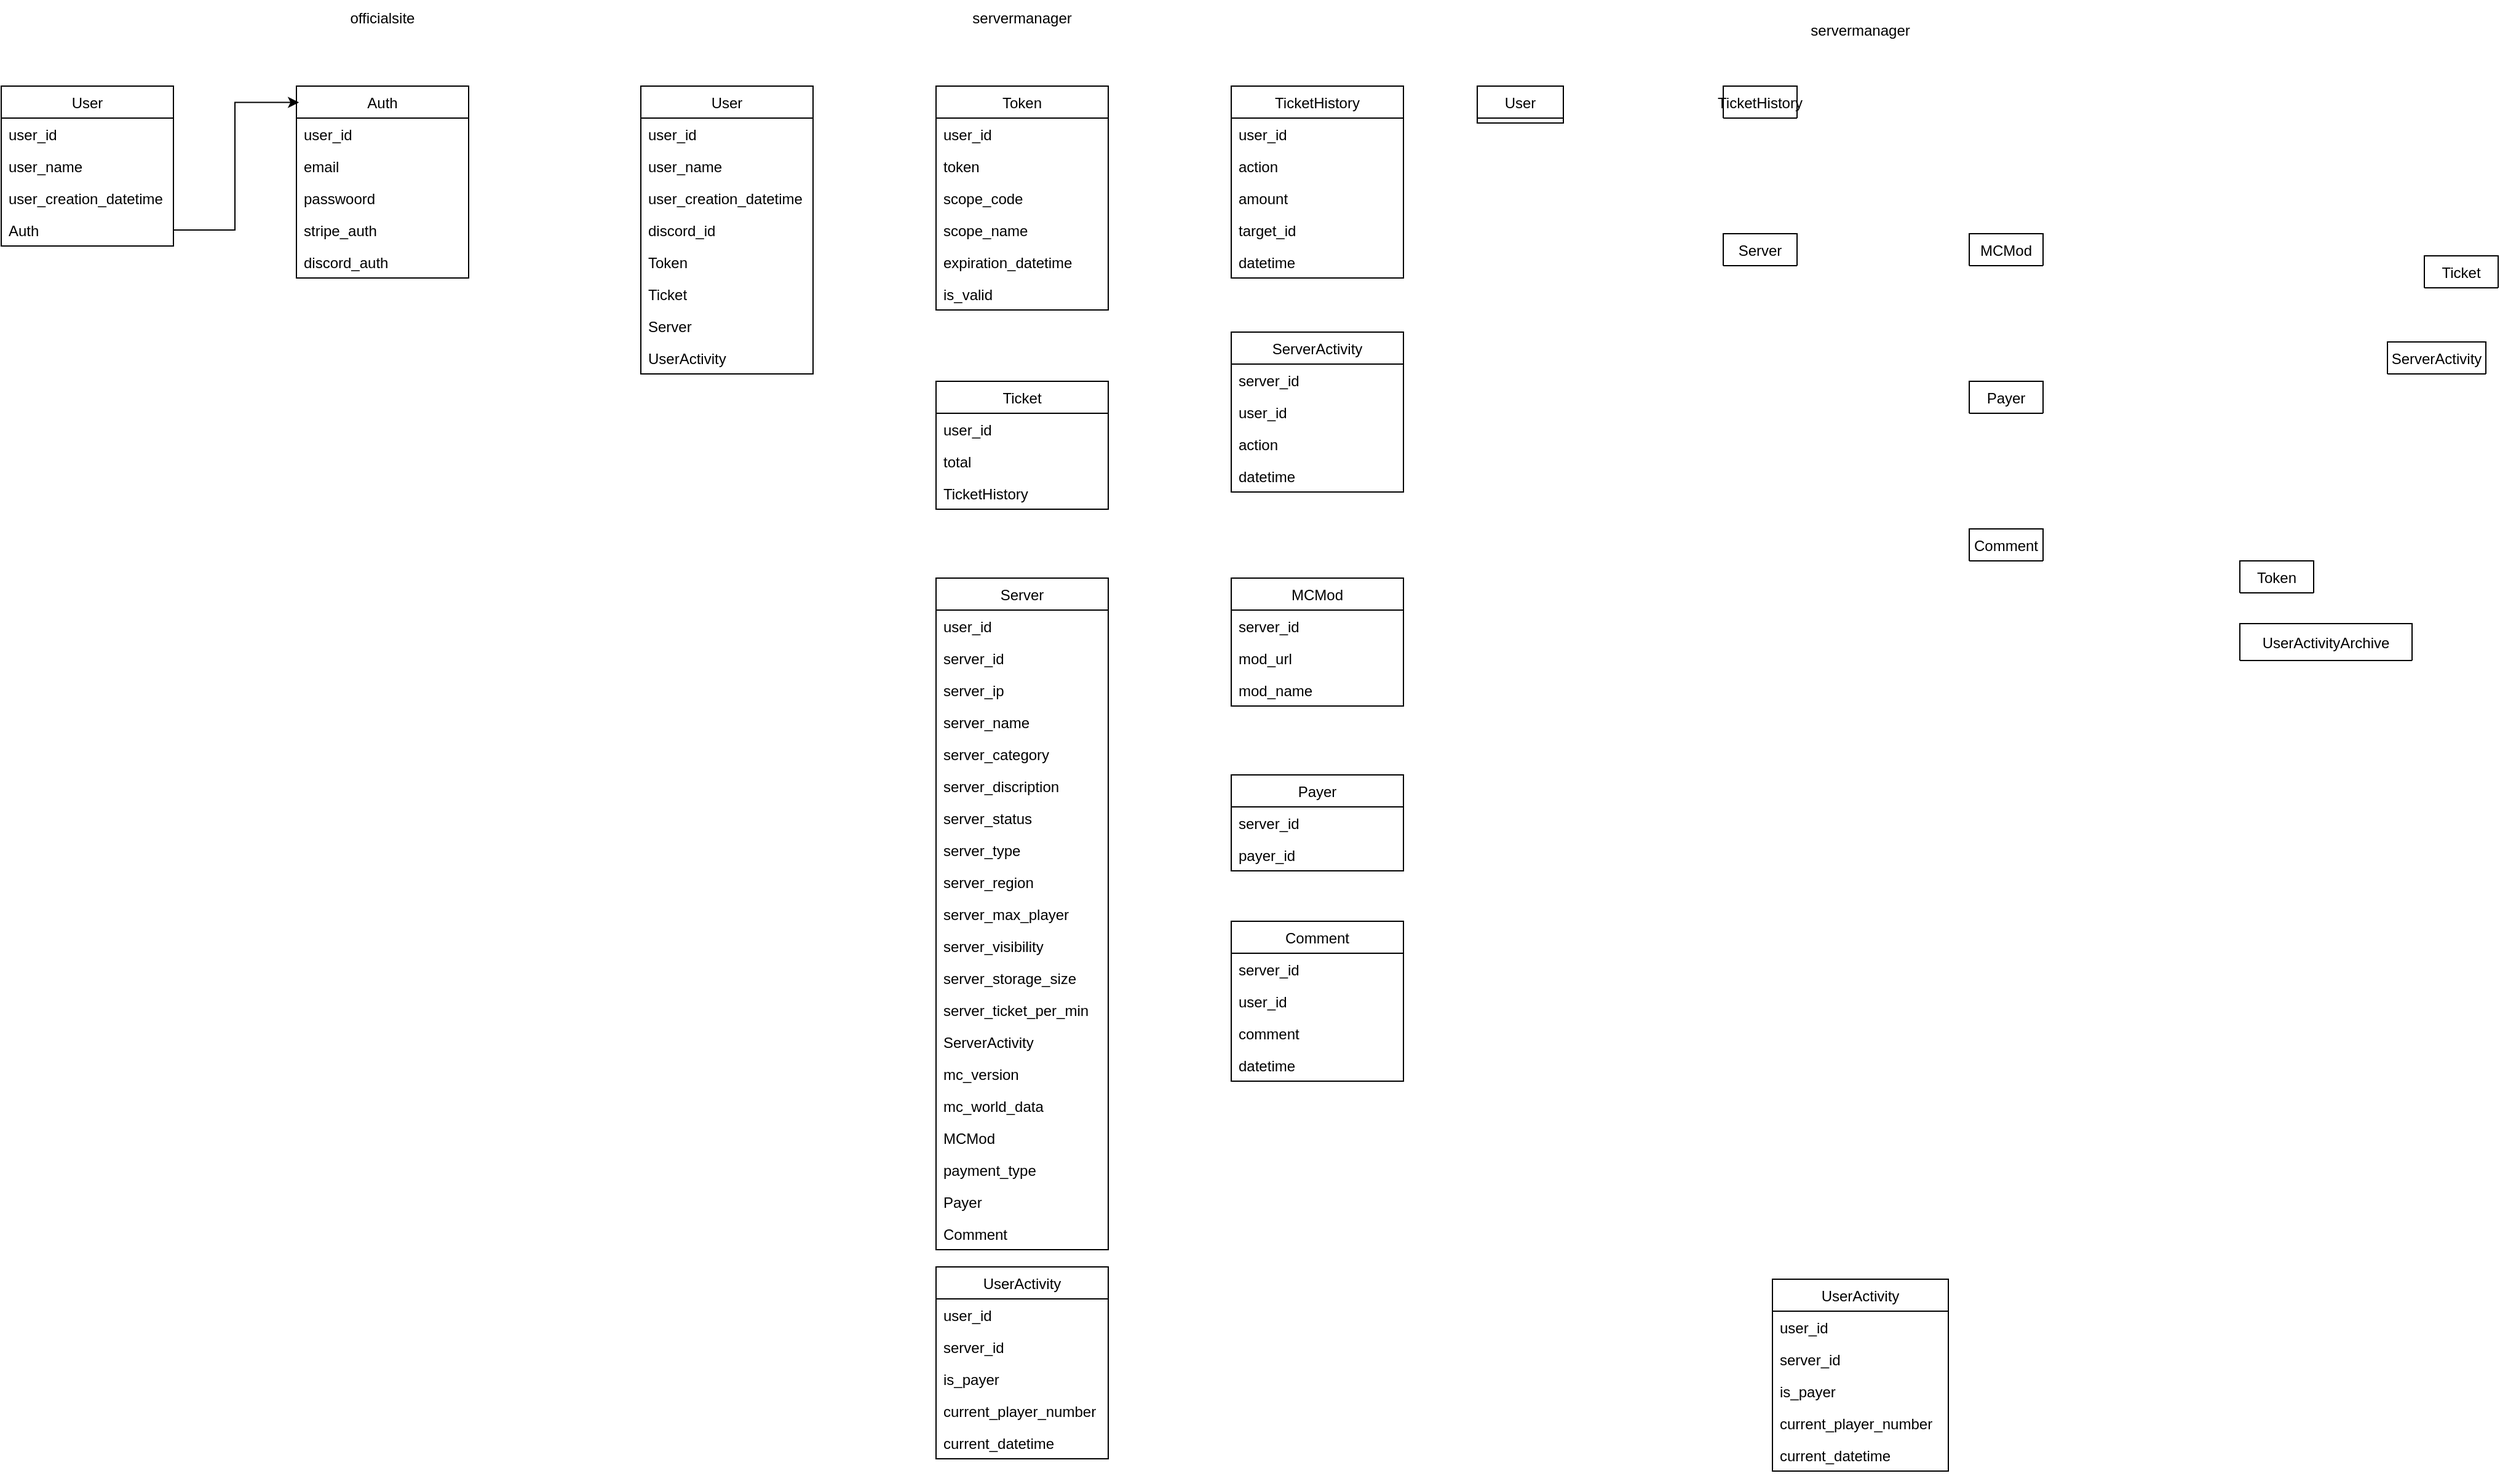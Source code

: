 <mxfile version="20.2.8" type="github" pages="4">
  <diagram id="TYk14g_OCLoUUULLj2Gv" name="database">
    <mxGraphModel dx="1422" dy="1162" grid="1" gridSize="10" guides="1" tooltips="1" connect="1" arrows="1" fold="1" page="0" pageScale="1" pageWidth="827" pageHeight="1169" math="0" shadow="0">
      <root>
        <mxCell id="0" />
        <mxCell id="1" parent="0" />
        <mxCell id="gZHm8OYQH_5wLZP0Noui-4" value="User" style="swimlane;fontStyle=0;childLayout=stackLayout;horizontal=1;startSize=26;horizontalStack=0;resizeParent=1;resizeParentMax=0;resizeLast=0;collapsible=1;marginBottom=0;fillColor=#ffffff;gradientColor=none;" parent="1" vertex="1">
          <mxGeometry x="80" y="-120" width="140" height="130" as="geometry" />
        </mxCell>
        <mxCell id="gZHm8OYQH_5wLZP0Noui-5" value="user_id" style="text;strokeColor=none;fillColor=none;align=left;verticalAlign=top;spacingLeft=4;spacingRight=4;overflow=hidden;rotatable=0;points=[[0,0.5],[1,0.5]];portConstraint=eastwest;" parent="gZHm8OYQH_5wLZP0Noui-4" vertex="1">
          <mxGeometry y="26" width="140" height="26" as="geometry" />
        </mxCell>
        <mxCell id="gZHm8OYQH_5wLZP0Noui-6" value="user_name" style="text;strokeColor=none;fillColor=none;align=left;verticalAlign=top;spacingLeft=4;spacingRight=4;overflow=hidden;rotatable=0;points=[[0,0.5],[1,0.5]];portConstraint=eastwest;" parent="gZHm8OYQH_5wLZP0Noui-4" vertex="1">
          <mxGeometry y="52" width="140" height="26" as="geometry" />
        </mxCell>
        <mxCell id="gZHm8OYQH_5wLZP0Noui-105" value="user_creation_datetime" style="text;strokeColor=none;fillColor=none;align=left;verticalAlign=top;spacingLeft=4;spacingRight=4;overflow=hidden;rotatable=0;points=[[0,0.5],[1,0.5]];portConstraint=eastwest;" parent="gZHm8OYQH_5wLZP0Noui-4" vertex="1">
          <mxGeometry y="78" width="140" height="26" as="geometry" />
        </mxCell>
        <mxCell id="gZHm8OYQH_5wLZP0Noui-7" value="Auth" style="text;strokeColor=none;fillColor=none;align=left;verticalAlign=top;spacingLeft=4;spacingRight=4;overflow=hidden;rotatable=0;points=[[0,0.5],[1,0.5]];portConstraint=eastwest;" parent="gZHm8OYQH_5wLZP0Noui-4" vertex="1">
          <mxGeometry y="104" width="140" height="26" as="geometry" />
        </mxCell>
        <mxCell id="gZHm8OYQH_5wLZP0Noui-13" value="Auth" style="swimlane;fontStyle=0;childLayout=stackLayout;horizontal=1;startSize=26;horizontalStack=0;resizeParent=1;resizeParentMax=0;resizeLast=0;collapsible=1;marginBottom=0;fillColor=#ffffff;gradientColor=none;" parent="1" vertex="1">
          <mxGeometry x="320" y="-120" width="140" height="156" as="geometry">
            <mxRectangle x="320" y="278" width="60" height="26" as="alternateBounds" />
          </mxGeometry>
        </mxCell>
        <mxCell id="gZHm8OYQH_5wLZP0Noui-14" value="user_id" style="text;strokeColor=none;fillColor=none;align=left;verticalAlign=top;spacingLeft=4;spacingRight=4;overflow=hidden;rotatable=0;points=[[0,0.5],[1,0.5]];portConstraint=eastwest;" parent="gZHm8OYQH_5wLZP0Noui-13" vertex="1">
          <mxGeometry y="26" width="140" height="26" as="geometry" />
        </mxCell>
        <mxCell id="gZHm8OYQH_5wLZP0Noui-15" value="email" style="text;strokeColor=none;fillColor=none;align=left;verticalAlign=top;spacingLeft=4;spacingRight=4;overflow=hidden;rotatable=0;points=[[0,0.5],[1,0.5]];portConstraint=eastwest;" parent="gZHm8OYQH_5wLZP0Noui-13" vertex="1">
          <mxGeometry y="52" width="140" height="26" as="geometry" />
        </mxCell>
        <mxCell id="gZHm8OYQH_5wLZP0Noui-16" value="passwoord" style="text;strokeColor=none;fillColor=none;align=left;verticalAlign=top;spacingLeft=4;spacingRight=4;overflow=hidden;rotatable=0;points=[[0,0.5],[1,0.5]];portConstraint=eastwest;" parent="gZHm8OYQH_5wLZP0Noui-13" vertex="1">
          <mxGeometry y="78" width="140" height="26" as="geometry" />
        </mxCell>
        <mxCell id="gZHm8OYQH_5wLZP0Noui-17" value="stripe_auth" style="text;strokeColor=none;fillColor=none;align=left;verticalAlign=top;spacingLeft=4;spacingRight=4;overflow=hidden;rotatable=0;points=[[0,0.5],[1,0.5]];portConstraint=eastwest;" parent="gZHm8OYQH_5wLZP0Noui-13" vertex="1">
          <mxGeometry y="104" width="140" height="26" as="geometry" />
        </mxCell>
        <mxCell id="wPHmbsFV93RhJYeijnaZ-36" value="discord_auth" style="text;strokeColor=none;fillColor=none;align=left;verticalAlign=top;spacingLeft=4;spacingRight=4;overflow=hidden;rotatable=0;points=[[0,0.5],[1,0.5]];portConstraint=eastwest;" parent="gZHm8OYQH_5wLZP0Noui-13" vertex="1">
          <mxGeometry y="130" width="140" height="26" as="geometry" />
        </mxCell>
        <mxCell id="gZHm8OYQH_5wLZP0Noui-22" value="Token" style="swimlane;fontStyle=0;childLayout=stackLayout;horizontal=1;startSize=26;horizontalStack=0;resizeParent=1;resizeParentMax=0;resizeLast=0;collapsible=1;marginBottom=0;fillColor=#ffffff;gradientColor=none;" parent="1" vertex="1">
          <mxGeometry x="840" y="-120" width="140" height="182" as="geometry">
            <mxRectangle x="320" y="278" width="60" height="26" as="alternateBounds" />
          </mxGeometry>
        </mxCell>
        <mxCell id="gZHm8OYQH_5wLZP0Noui-23" value="user_id" style="text;strokeColor=none;fillColor=none;align=left;verticalAlign=top;spacingLeft=4;spacingRight=4;overflow=hidden;rotatable=0;points=[[0,0.5],[1,0.5]];portConstraint=eastwest;" parent="gZHm8OYQH_5wLZP0Noui-22" vertex="1">
          <mxGeometry y="26" width="140" height="26" as="geometry" />
        </mxCell>
        <mxCell id="gZHm8OYQH_5wLZP0Noui-24" value="token" style="text;strokeColor=none;fillColor=none;align=left;verticalAlign=top;spacingLeft=4;spacingRight=4;overflow=hidden;rotatable=0;points=[[0,0.5],[1,0.5]];portConstraint=eastwest;" parent="gZHm8OYQH_5wLZP0Noui-22" vertex="1">
          <mxGeometry y="52" width="140" height="26" as="geometry" />
        </mxCell>
        <mxCell id="gZHm8OYQH_5wLZP0Noui-25" value="scope_code" style="text;strokeColor=none;fillColor=none;align=left;verticalAlign=top;spacingLeft=4;spacingRight=4;overflow=hidden;rotatable=0;points=[[0,0.5],[1,0.5]];portConstraint=eastwest;" parent="gZHm8OYQH_5wLZP0Noui-22" vertex="1">
          <mxGeometry y="78" width="140" height="26" as="geometry" />
        </mxCell>
        <mxCell id="gZHm8OYQH_5wLZP0Noui-26" value="scope_name" style="text;strokeColor=none;fillColor=none;align=left;verticalAlign=top;spacingLeft=4;spacingRight=4;overflow=hidden;rotatable=0;points=[[0,0.5],[1,0.5]];portConstraint=eastwest;" parent="gZHm8OYQH_5wLZP0Noui-22" vertex="1">
          <mxGeometry y="104" width="140" height="26" as="geometry" />
        </mxCell>
        <mxCell id="wPHmbsFV93RhJYeijnaZ-29" value="expiration_datetime" style="text;strokeColor=none;fillColor=none;align=left;verticalAlign=top;spacingLeft=4;spacingRight=4;overflow=hidden;rotatable=0;points=[[0,0.5],[1,0.5]];portConstraint=eastwest;" parent="gZHm8OYQH_5wLZP0Noui-22" vertex="1">
          <mxGeometry y="130" width="140" height="26" as="geometry" />
        </mxCell>
        <mxCell id="wPHmbsFV93RhJYeijnaZ-30" value="is_valid" style="text;strokeColor=none;fillColor=none;align=left;verticalAlign=top;spacingLeft=4;spacingRight=4;overflow=hidden;rotatable=0;points=[[0,0.5],[1,0.5]];portConstraint=eastwest;" parent="gZHm8OYQH_5wLZP0Noui-22" vertex="1">
          <mxGeometry y="156" width="140" height="26" as="geometry" />
        </mxCell>
        <mxCell id="gZHm8OYQH_5wLZP0Noui-28" value="Ticket" style="swimlane;fontStyle=0;childLayout=stackLayout;horizontal=1;startSize=26;horizontalStack=0;resizeParent=1;resizeParentMax=0;resizeLast=0;collapsible=1;marginBottom=0;fillColor=#ffffff;gradientColor=none;" parent="1" vertex="1">
          <mxGeometry x="840" y="120" width="140" height="104" as="geometry">
            <mxRectangle x="320" y="278" width="60" height="26" as="alternateBounds" />
          </mxGeometry>
        </mxCell>
        <mxCell id="gZHm8OYQH_5wLZP0Noui-29" value="user_id" style="text;strokeColor=none;fillColor=none;align=left;verticalAlign=top;spacingLeft=4;spacingRight=4;overflow=hidden;rotatable=0;points=[[0,0.5],[1,0.5]];portConstraint=eastwest;" parent="gZHm8OYQH_5wLZP0Noui-28" vertex="1">
          <mxGeometry y="26" width="140" height="26" as="geometry" />
        </mxCell>
        <mxCell id="gZHm8OYQH_5wLZP0Noui-30" value="total" style="text;strokeColor=none;fillColor=none;align=left;verticalAlign=top;spacingLeft=4;spacingRight=4;overflow=hidden;rotatable=0;points=[[0,0.5],[1,0.5]];portConstraint=eastwest;" parent="gZHm8OYQH_5wLZP0Noui-28" vertex="1">
          <mxGeometry y="52" width="140" height="26" as="geometry" />
        </mxCell>
        <mxCell id="gZHm8OYQH_5wLZP0Noui-31" value="TicketHistory" style="text;strokeColor=none;fillColor=none;align=left;verticalAlign=top;spacingLeft=4;spacingRight=4;overflow=hidden;rotatable=0;points=[[0,0.5],[1,0.5]];portConstraint=eastwest;" parent="gZHm8OYQH_5wLZP0Noui-28" vertex="1">
          <mxGeometry y="78" width="140" height="26" as="geometry" />
        </mxCell>
        <mxCell id="gZHm8OYQH_5wLZP0Noui-34" value="TicketHistory" style="swimlane;fontStyle=0;childLayout=stackLayout;horizontal=1;startSize=26;horizontalStack=0;resizeParent=1;resizeParentMax=0;resizeLast=0;collapsible=1;marginBottom=0;fillColor=#ffffff;gradientColor=none;" parent="1" vertex="1">
          <mxGeometry x="1080" y="-120" width="140" height="156" as="geometry">
            <mxRectangle x="320" y="278" width="60" height="26" as="alternateBounds" />
          </mxGeometry>
        </mxCell>
        <mxCell id="gZHm8OYQH_5wLZP0Noui-35" value="user_id" style="text;strokeColor=none;fillColor=none;align=left;verticalAlign=top;spacingLeft=4;spacingRight=4;overflow=hidden;rotatable=0;points=[[0,0.5],[1,0.5]];portConstraint=eastwest;" parent="gZHm8OYQH_5wLZP0Noui-34" vertex="1">
          <mxGeometry y="26" width="140" height="26" as="geometry" />
        </mxCell>
        <mxCell id="gZHm8OYQH_5wLZP0Noui-36" value="action" style="text;strokeColor=none;fillColor=none;align=left;verticalAlign=top;spacingLeft=4;spacingRight=4;overflow=hidden;rotatable=0;points=[[0,0.5],[1,0.5]];portConstraint=eastwest;" parent="gZHm8OYQH_5wLZP0Noui-34" vertex="1">
          <mxGeometry y="52" width="140" height="26" as="geometry" />
        </mxCell>
        <mxCell id="gZHm8OYQH_5wLZP0Noui-59" value="amount" style="text;strokeColor=none;fillColor=none;align=left;verticalAlign=top;spacingLeft=4;spacingRight=4;overflow=hidden;rotatable=0;points=[[0,0.5],[1,0.5]];portConstraint=eastwest;" parent="gZHm8OYQH_5wLZP0Noui-34" vertex="1">
          <mxGeometry y="78" width="140" height="26" as="geometry" />
        </mxCell>
        <mxCell id="gZHm8OYQH_5wLZP0Noui-37" value="target_id" style="text;strokeColor=none;fillColor=none;align=left;verticalAlign=top;spacingLeft=4;spacingRight=4;overflow=hidden;rotatable=0;points=[[0,0.5],[1,0.5]];portConstraint=eastwest;" parent="gZHm8OYQH_5wLZP0Noui-34" vertex="1">
          <mxGeometry y="104" width="140" height="26" as="geometry" />
        </mxCell>
        <mxCell id="gZHm8OYQH_5wLZP0Noui-38" value="datetime" style="text;strokeColor=none;fillColor=none;align=left;verticalAlign=top;spacingLeft=4;spacingRight=4;overflow=hidden;rotatable=0;points=[[0,0.5],[1,0.5]];portConstraint=eastwest;" parent="gZHm8OYQH_5wLZP0Noui-34" vertex="1">
          <mxGeometry y="130" width="140" height="26" as="geometry" />
        </mxCell>
        <mxCell id="gZHm8OYQH_5wLZP0Noui-40" value="Server" style="swimlane;fontStyle=0;childLayout=stackLayout;horizontal=1;startSize=26;horizontalStack=0;resizeParent=1;resizeParentMax=0;resizeLast=0;collapsible=1;marginBottom=0;fillColor=#ffffff;gradientColor=none;" parent="1" vertex="1">
          <mxGeometry x="840" y="280" width="140" height="546" as="geometry">
            <mxRectangle x="320" y="339" width="60" height="26" as="alternateBounds" />
          </mxGeometry>
        </mxCell>
        <mxCell id="gZHm8OYQH_5wLZP0Noui-52" value="user_id" style="text;strokeColor=none;fillColor=none;align=left;verticalAlign=top;spacingLeft=4;spacingRight=4;overflow=hidden;rotatable=0;points=[[0,0.5],[1,0.5]];portConstraint=eastwest;" parent="gZHm8OYQH_5wLZP0Noui-40" vertex="1">
          <mxGeometry y="26" width="140" height="26" as="geometry" />
        </mxCell>
        <mxCell id="gZHm8OYQH_5wLZP0Noui-53" value="server_id" style="text;strokeColor=none;fillColor=none;align=left;verticalAlign=top;spacingLeft=4;spacingRight=4;overflow=hidden;rotatable=0;points=[[0,0.5],[1,0.5]];portConstraint=eastwest;" parent="gZHm8OYQH_5wLZP0Noui-40" vertex="1">
          <mxGeometry y="52" width="140" height="26" as="geometry" />
        </mxCell>
        <mxCell id="gZHm8OYQH_5wLZP0Noui-54" value="server_ip" style="text;strokeColor=none;fillColor=none;align=left;verticalAlign=top;spacingLeft=4;spacingRight=4;overflow=hidden;rotatable=0;points=[[0,0.5],[1,0.5]];portConstraint=eastwest;" parent="gZHm8OYQH_5wLZP0Noui-40" vertex="1">
          <mxGeometry y="78" width="140" height="26" as="geometry" />
        </mxCell>
        <mxCell id="gZHm8OYQH_5wLZP0Noui-55" value="server_name" style="text;strokeColor=none;fillColor=none;align=left;verticalAlign=top;spacingLeft=4;spacingRight=4;overflow=hidden;rotatable=0;points=[[0,0.5],[1,0.5]];portConstraint=eastwest;" parent="gZHm8OYQH_5wLZP0Noui-40" vertex="1">
          <mxGeometry y="104" width="140" height="26" as="geometry" />
        </mxCell>
        <mxCell id="Haj9MXq8piDf_uQeaAE2-2" value="server_category" style="text;strokeColor=none;fillColor=none;align=left;verticalAlign=top;spacingLeft=4;spacingRight=4;overflow=hidden;rotatable=0;points=[[0,0.5],[1,0.5]];portConstraint=eastwest;" parent="gZHm8OYQH_5wLZP0Noui-40" vertex="1">
          <mxGeometry y="130" width="140" height="26" as="geometry" />
        </mxCell>
        <mxCell id="Haj9MXq8piDf_uQeaAE2-1" value="server_discription" style="text;strokeColor=none;fillColor=none;align=left;verticalAlign=top;spacingLeft=4;spacingRight=4;overflow=hidden;rotatable=0;points=[[0,0.5],[1,0.5]];portConstraint=eastwest;" parent="gZHm8OYQH_5wLZP0Noui-40" vertex="1">
          <mxGeometry y="156" width="140" height="26" as="geometry" />
        </mxCell>
        <mxCell id="gZHm8OYQH_5wLZP0Noui-56" value="server_status" style="text;strokeColor=none;fillColor=none;align=left;verticalAlign=top;spacingLeft=4;spacingRight=4;overflow=hidden;rotatable=0;points=[[0,0.5],[1,0.5]];portConstraint=eastwest;" parent="gZHm8OYQH_5wLZP0Noui-40" vertex="1">
          <mxGeometry y="182" width="140" height="26" as="geometry" />
        </mxCell>
        <mxCell id="gZHm8OYQH_5wLZP0Noui-41" value="server_type" style="text;strokeColor=none;fillColor=none;align=left;verticalAlign=top;spacingLeft=4;spacingRight=4;overflow=hidden;rotatable=0;points=[[0,0.5],[1,0.5]];portConstraint=eastwest;" parent="gZHm8OYQH_5wLZP0Noui-40" vertex="1">
          <mxGeometry y="208" width="140" height="26" as="geometry" />
        </mxCell>
        <mxCell id="gZHm8OYQH_5wLZP0Noui-42" value="server_region" style="text;strokeColor=none;fillColor=none;align=left;verticalAlign=top;spacingLeft=4;spacingRight=4;overflow=hidden;rotatable=0;points=[[0,0.5],[1,0.5]];portConstraint=eastwest;" parent="gZHm8OYQH_5wLZP0Noui-40" vertex="1">
          <mxGeometry y="234" width="140" height="26" as="geometry" />
        </mxCell>
        <mxCell id="gZHm8OYQH_5wLZP0Noui-57" value="server_max_player" style="text;strokeColor=none;fillColor=none;align=left;verticalAlign=top;spacingLeft=4;spacingRight=4;overflow=hidden;rotatable=0;points=[[0,0.5],[1,0.5]];portConstraint=eastwest;" parent="gZHm8OYQH_5wLZP0Noui-40" vertex="1">
          <mxGeometry y="260" width="140" height="26" as="geometry" />
        </mxCell>
        <mxCell id="gZHm8OYQH_5wLZP0Noui-60" value="server_visibility" style="text;strokeColor=none;fillColor=none;align=left;verticalAlign=top;spacingLeft=4;spacingRight=4;overflow=hidden;rotatable=0;points=[[0,0.5],[1,0.5]];portConstraint=eastwest;" parent="gZHm8OYQH_5wLZP0Noui-40" vertex="1">
          <mxGeometry y="286" width="140" height="26" as="geometry" />
        </mxCell>
        <mxCell id="gZHm8OYQH_5wLZP0Noui-79" value="server_storage_size" style="text;strokeColor=none;fillColor=none;align=left;verticalAlign=top;spacingLeft=4;spacingRight=4;overflow=hidden;rotatable=0;points=[[0,0.5],[1,0.5]];portConstraint=eastwest;" parent="gZHm8OYQH_5wLZP0Noui-40" vertex="1">
          <mxGeometry y="312" width="140" height="26" as="geometry" />
        </mxCell>
        <mxCell id="gZHm8OYQH_5wLZP0Noui-80" value="server_ticket_per_min" style="text;strokeColor=none;fillColor=none;align=left;verticalAlign=top;spacingLeft=4;spacingRight=4;overflow=hidden;rotatable=0;points=[[0,0.5],[1,0.5]];portConstraint=eastwest;" parent="gZHm8OYQH_5wLZP0Noui-40" vertex="1">
          <mxGeometry y="338" width="140" height="26" as="geometry" />
        </mxCell>
        <mxCell id="gZHm8OYQH_5wLZP0Noui-94" value="ServerActivity" style="text;strokeColor=none;fillColor=none;align=left;verticalAlign=top;spacingLeft=4;spacingRight=4;overflow=hidden;rotatable=0;points=[[0,0.5],[1,0.5]];portConstraint=eastwest;" parent="gZHm8OYQH_5wLZP0Noui-40" vertex="1">
          <mxGeometry y="364" width="140" height="26" as="geometry" />
        </mxCell>
        <mxCell id="gZHm8OYQH_5wLZP0Noui-43" value="mc_version" style="text;strokeColor=none;fillColor=none;align=left;verticalAlign=top;spacingLeft=4;spacingRight=4;overflow=hidden;rotatable=0;points=[[0,0.5],[1,0.5]];portConstraint=eastwest;" parent="gZHm8OYQH_5wLZP0Noui-40" vertex="1">
          <mxGeometry y="390" width="140" height="26" as="geometry" />
        </mxCell>
        <mxCell id="gZHm8OYQH_5wLZP0Noui-61" value="mc_world_data" style="text;strokeColor=none;fillColor=none;align=left;verticalAlign=top;spacingLeft=4;spacingRight=4;overflow=hidden;rotatable=0;points=[[0,0.5],[1,0.5]];portConstraint=eastwest;" parent="gZHm8OYQH_5wLZP0Noui-40" vertex="1">
          <mxGeometry y="416" width="140" height="26" as="geometry" />
        </mxCell>
        <mxCell id="gZHm8OYQH_5wLZP0Noui-62" value="MCMod" style="text;strokeColor=none;fillColor=none;align=left;verticalAlign=top;spacingLeft=4;spacingRight=4;overflow=hidden;rotatable=0;points=[[0,0.5],[1,0.5]];portConstraint=eastwest;" parent="gZHm8OYQH_5wLZP0Noui-40" vertex="1">
          <mxGeometry y="442" width="140" height="26" as="geometry" />
        </mxCell>
        <mxCell id="gZHm8OYQH_5wLZP0Noui-68" value="payment_type" style="text;strokeColor=none;fillColor=none;align=left;verticalAlign=top;spacingLeft=4;spacingRight=4;overflow=hidden;rotatable=0;points=[[0,0.5],[1,0.5]];portConstraint=eastwest;" parent="gZHm8OYQH_5wLZP0Noui-40" vertex="1">
          <mxGeometry y="468" width="140" height="26" as="geometry" />
        </mxCell>
        <mxCell id="gZHm8OYQH_5wLZP0Noui-69" value="Payer" style="text;strokeColor=none;fillColor=none;align=left;verticalAlign=top;spacingLeft=4;spacingRight=4;overflow=hidden;rotatable=0;points=[[0,0.5],[1,0.5]];portConstraint=eastwest;" parent="gZHm8OYQH_5wLZP0Noui-40" vertex="1">
          <mxGeometry y="494" width="140" height="26" as="geometry" />
        </mxCell>
        <mxCell id="gZHm8OYQH_5wLZP0Noui-81" value="Comment" style="text;strokeColor=none;fillColor=none;align=left;verticalAlign=top;spacingLeft=4;spacingRight=4;overflow=hidden;rotatable=0;points=[[0,0.5],[1,0.5]];portConstraint=eastwest;" parent="gZHm8OYQH_5wLZP0Noui-40" vertex="1">
          <mxGeometry y="520" width="140" height="26" as="geometry" />
        </mxCell>
        <mxCell id="gZHm8OYQH_5wLZP0Noui-63" value="MCMod" style="swimlane;fontStyle=0;childLayout=stackLayout;horizontal=1;startSize=26;horizontalStack=0;resizeParent=1;resizeParentMax=0;resizeLast=0;collapsible=1;marginBottom=0;fillColor=#ffffff;gradientColor=none;" parent="1" vertex="1">
          <mxGeometry x="1080" y="280" width="140" height="104" as="geometry">
            <mxRectangle x="320" y="278" width="60" height="26" as="alternateBounds" />
          </mxGeometry>
        </mxCell>
        <mxCell id="gZHm8OYQH_5wLZP0Noui-64" value="server_id" style="text;strokeColor=none;fillColor=none;align=left;verticalAlign=top;spacingLeft=4;spacingRight=4;overflow=hidden;rotatable=0;points=[[0,0.5],[1,0.5]];portConstraint=eastwest;" parent="gZHm8OYQH_5wLZP0Noui-63" vertex="1">
          <mxGeometry y="26" width="140" height="26" as="geometry" />
        </mxCell>
        <mxCell id="gZHm8OYQH_5wLZP0Noui-65" value="mod_url" style="text;strokeColor=none;fillColor=none;align=left;verticalAlign=top;spacingLeft=4;spacingRight=4;overflow=hidden;rotatable=0;points=[[0,0.5],[1,0.5]];portConstraint=eastwest;" parent="gZHm8OYQH_5wLZP0Noui-63" vertex="1">
          <mxGeometry y="52" width="140" height="26" as="geometry" />
        </mxCell>
        <mxCell id="gZHm8OYQH_5wLZP0Noui-66" value="mod_name" style="text;strokeColor=none;fillColor=none;align=left;verticalAlign=top;spacingLeft=4;spacingRight=4;overflow=hidden;rotatable=0;points=[[0,0.5],[1,0.5]];portConstraint=eastwest;" parent="gZHm8OYQH_5wLZP0Noui-63" vertex="1">
          <mxGeometry y="78" width="140" height="26" as="geometry" />
        </mxCell>
        <mxCell id="gZHm8OYQH_5wLZP0Noui-70" value="Payer" style="swimlane;fontStyle=0;childLayout=stackLayout;horizontal=1;startSize=26;horizontalStack=0;resizeParent=1;resizeParentMax=0;resizeLast=0;collapsible=1;marginBottom=0;fillColor=#ffffff;gradientColor=none;" parent="1" vertex="1">
          <mxGeometry x="1080" y="440" width="140" height="78" as="geometry">
            <mxRectangle x="320" y="278" width="60" height="26" as="alternateBounds" />
          </mxGeometry>
        </mxCell>
        <mxCell id="gZHm8OYQH_5wLZP0Noui-71" value="server_id" style="text;strokeColor=none;fillColor=none;align=left;verticalAlign=top;spacingLeft=4;spacingRight=4;overflow=hidden;rotatable=0;points=[[0,0.5],[1,0.5]];portConstraint=eastwest;" parent="gZHm8OYQH_5wLZP0Noui-70" vertex="1">
          <mxGeometry y="26" width="140" height="26" as="geometry" />
        </mxCell>
        <mxCell id="gZHm8OYQH_5wLZP0Noui-72" value="payer_id" style="text;strokeColor=none;fillColor=none;align=left;verticalAlign=top;spacingLeft=4;spacingRight=4;overflow=hidden;rotatable=0;points=[[0,0.5],[1,0.5]];portConstraint=eastwest;" parent="gZHm8OYQH_5wLZP0Noui-70" vertex="1">
          <mxGeometry y="52" width="140" height="26" as="geometry" />
        </mxCell>
        <mxCell id="gZHm8OYQH_5wLZP0Noui-82" value="Comment" style="swimlane;fontStyle=0;childLayout=stackLayout;horizontal=1;startSize=26;horizontalStack=0;resizeParent=1;resizeParentMax=0;resizeLast=0;collapsible=1;marginBottom=0;fillColor=#ffffff;gradientColor=none;" parent="1" vertex="1">
          <mxGeometry x="1080" y="559" width="140" height="130" as="geometry">
            <mxRectangle x="320" y="278" width="60" height="26" as="alternateBounds" />
          </mxGeometry>
        </mxCell>
        <mxCell id="gZHm8OYQH_5wLZP0Noui-83" value="server_id" style="text;strokeColor=none;fillColor=none;align=left;verticalAlign=top;spacingLeft=4;spacingRight=4;overflow=hidden;rotatable=0;points=[[0,0.5],[1,0.5]];portConstraint=eastwest;" parent="gZHm8OYQH_5wLZP0Noui-82" vertex="1">
          <mxGeometry y="26" width="140" height="26" as="geometry" />
        </mxCell>
        <mxCell id="gZHm8OYQH_5wLZP0Noui-84" value="user_id" style="text;strokeColor=none;fillColor=none;align=left;verticalAlign=top;spacingLeft=4;spacingRight=4;overflow=hidden;rotatable=0;points=[[0,0.5],[1,0.5]];portConstraint=eastwest;" parent="gZHm8OYQH_5wLZP0Noui-82" vertex="1">
          <mxGeometry y="52" width="140" height="26" as="geometry" />
        </mxCell>
        <mxCell id="gZHm8OYQH_5wLZP0Noui-85" value="comment" style="text;strokeColor=none;fillColor=none;align=left;verticalAlign=top;spacingLeft=4;spacingRight=4;overflow=hidden;rotatable=0;points=[[0,0.5],[1,0.5]];portConstraint=eastwest;" parent="gZHm8OYQH_5wLZP0Noui-82" vertex="1">
          <mxGeometry y="78" width="140" height="26" as="geometry" />
        </mxCell>
        <mxCell id="gZHm8OYQH_5wLZP0Noui-89" value="datetime" style="text;strokeColor=none;fillColor=none;align=left;verticalAlign=top;spacingLeft=4;spacingRight=4;overflow=hidden;rotatable=0;points=[[0,0.5],[1,0.5]];portConstraint=eastwest;" parent="gZHm8OYQH_5wLZP0Noui-82" vertex="1">
          <mxGeometry y="104" width="140" height="26" as="geometry" />
        </mxCell>
        <mxCell id="gZHm8OYQH_5wLZP0Noui-95" value="ServerActivity" style="swimlane;fontStyle=0;childLayout=stackLayout;horizontal=1;startSize=26;horizontalStack=0;resizeParent=1;resizeParentMax=0;resizeLast=0;collapsible=1;marginBottom=0;fillColor=#ffffff;gradientColor=none;" parent="1" vertex="1">
          <mxGeometry x="1080" y="80" width="140" height="130" as="geometry">
            <mxRectangle x="320" y="278" width="60" height="26" as="alternateBounds" />
          </mxGeometry>
        </mxCell>
        <mxCell id="gZHm8OYQH_5wLZP0Noui-96" value="server_id" style="text;strokeColor=none;fillColor=none;align=left;verticalAlign=top;spacingLeft=4;spacingRight=4;overflow=hidden;rotatable=0;points=[[0,0.5],[1,0.5]];portConstraint=eastwest;" parent="gZHm8OYQH_5wLZP0Noui-95" vertex="1">
          <mxGeometry y="26" width="140" height="26" as="geometry" />
        </mxCell>
        <mxCell id="gZHm8OYQH_5wLZP0Noui-97" value="user_id" style="text;strokeColor=none;fillColor=none;align=left;verticalAlign=top;spacingLeft=4;spacingRight=4;overflow=hidden;rotatable=0;points=[[0,0.5],[1,0.5]];portConstraint=eastwest;" parent="gZHm8OYQH_5wLZP0Noui-95" vertex="1">
          <mxGeometry y="52" width="140" height="26" as="geometry" />
        </mxCell>
        <mxCell id="gZHm8OYQH_5wLZP0Noui-98" value="action" style="text;strokeColor=none;fillColor=none;align=left;verticalAlign=top;spacingLeft=4;spacingRight=4;overflow=hidden;rotatable=0;points=[[0,0.5],[1,0.5]];portConstraint=eastwest;" parent="gZHm8OYQH_5wLZP0Noui-95" vertex="1">
          <mxGeometry y="78" width="140" height="26" as="geometry" />
        </mxCell>
        <mxCell id="gZHm8OYQH_5wLZP0Noui-99" value="datetime" style="text;strokeColor=none;fillColor=none;align=left;verticalAlign=top;spacingLeft=4;spacingRight=4;overflow=hidden;rotatable=0;points=[[0,0.5],[1,0.5]];portConstraint=eastwest;" parent="gZHm8OYQH_5wLZP0Noui-95" vertex="1">
          <mxGeometry y="104" width="140" height="26" as="geometry" />
        </mxCell>
        <mxCell id="wPHmbsFV93RhJYeijnaZ-4" value="officialsite" style="text;html=1;strokeColor=none;fillColor=none;align=center;verticalAlign=middle;whiteSpace=wrap;rounded=0;" parent="1" vertex="1">
          <mxGeometry x="360" y="-190" width="60" height="30" as="geometry" />
        </mxCell>
        <mxCell id="wPHmbsFV93RhJYeijnaZ-5" value="servermanager" style="text;html=1;strokeColor=none;fillColor=none;align=center;verticalAlign=middle;whiteSpace=wrap;rounded=0;" parent="1" vertex="1">
          <mxGeometry x="880" y="-190" width="60" height="30" as="geometry" />
        </mxCell>
        <mxCell id="wPHmbsFV93RhJYeijnaZ-11" value="UserActivity" style="swimlane;fontStyle=0;childLayout=stackLayout;horizontal=1;startSize=26;horizontalStack=0;resizeParent=1;resizeParentMax=0;resizeLast=0;collapsible=1;marginBottom=0;fillColor=#ffffff;gradientColor=none;" parent="1" vertex="1">
          <mxGeometry x="840" y="840" width="140" height="156" as="geometry">
            <mxRectangle x="320" y="278" width="60" height="26" as="alternateBounds" />
          </mxGeometry>
        </mxCell>
        <mxCell id="wPHmbsFV93RhJYeijnaZ-12" value="user_id" style="text;strokeColor=none;fillColor=none;align=left;verticalAlign=top;spacingLeft=4;spacingRight=4;overflow=hidden;rotatable=0;points=[[0,0.5],[1,0.5]];portConstraint=eastwest;" parent="wPHmbsFV93RhJYeijnaZ-11" vertex="1">
          <mxGeometry y="26" width="140" height="26" as="geometry" />
        </mxCell>
        <mxCell id="wPHmbsFV93RhJYeijnaZ-13" value="server_id" style="text;strokeColor=none;fillColor=none;align=left;verticalAlign=top;spacingLeft=4;spacingRight=4;overflow=hidden;rotatable=0;points=[[0,0.5],[1,0.5]];portConstraint=eastwest;" parent="wPHmbsFV93RhJYeijnaZ-11" vertex="1">
          <mxGeometry y="52" width="140" height="26" as="geometry" />
        </mxCell>
        <mxCell id="wPHmbsFV93RhJYeijnaZ-14" value="is_payer" style="text;strokeColor=none;fillColor=none;align=left;verticalAlign=top;spacingLeft=4;spacingRight=4;overflow=hidden;rotatable=0;points=[[0,0.5],[1,0.5]];portConstraint=eastwest;" parent="wPHmbsFV93RhJYeijnaZ-11" vertex="1">
          <mxGeometry y="78" width="140" height="26" as="geometry" />
        </mxCell>
        <mxCell id="wPHmbsFV93RhJYeijnaZ-15" value="current_player_number" style="text;strokeColor=none;fillColor=none;align=left;verticalAlign=top;spacingLeft=4;spacingRight=4;overflow=hidden;rotatable=0;points=[[0,0.5],[1,0.5]];portConstraint=eastwest;" parent="wPHmbsFV93RhJYeijnaZ-11" vertex="1">
          <mxGeometry y="104" width="140" height="26" as="geometry" />
        </mxCell>
        <mxCell id="wPHmbsFV93RhJYeijnaZ-16" value="current_datetime" style="text;strokeColor=none;fillColor=none;align=left;verticalAlign=top;spacingLeft=4;spacingRight=4;overflow=hidden;rotatable=0;points=[[0,0.5],[1,0.5]];portConstraint=eastwest;" parent="wPHmbsFV93RhJYeijnaZ-11" vertex="1">
          <mxGeometry y="130" width="140" height="26" as="geometry" />
        </mxCell>
        <mxCell id="PQKxnK2WoG1ycQH8PTpd-10" value="User" style="swimlane;fontStyle=0;childLayout=stackLayout;horizontal=1;startSize=26;horizontalStack=0;resizeParent=1;resizeParentMax=0;resizeLast=0;collapsible=1;marginBottom=0;fillColor=#ffffff;gradientColor=none;" parent="1" vertex="1">
          <mxGeometry x="600" y="-120" width="140" height="234" as="geometry" />
        </mxCell>
        <mxCell id="PQKxnK2WoG1ycQH8PTpd-11" value="user_id" style="text;strokeColor=none;fillColor=none;align=left;verticalAlign=top;spacingLeft=4;spacingRight=4;overflow=hidden;rotatable=0;points=[[0,0.5],[1,0.5]];portConstraint=eastwest;" parent="PQKxnK2WoG1ycQH8PTpd-10" vertex="1">
          <mxGeometry y="26" width="140" height="26" as="geometry" />
        </mxCell>
        <mxCell id="PQKxnK2WoG1ycQH8PTpd-12" value="user_name" style="text;strokeColor=none;fillColor=none;align=left;verticalAlign=top;spacingLeft=4;spacingRight=4;overflow=hidden;rotatable=0;points=[[0,0.5],[1,0.5]];portConstraint=eastwest;" parent="PQKxnK2WoG1ycQH8PTpd-10" vertex="1">
          <mxGeometry y="52" width="140" height="26" as="geometry" />
        </mxCell>
        <mxCell id="PQKxnK2WoG1ycQH8PTpd-13" value="user_creation_datetime" style="text;strokeColor=none;fillColor=none;align=left;verticalAlign=top;spacingLeft=4;spacingRight=4;overflow=hidden;rotatable=0;points=[[0,0.5],[1,0.5]];portConstraint=eastwest;" parent="PQKxnK2WoG1ycQH8PTpd-10" vertex="1">
          <mxGeometry y="78" width="140" height="26" as="geometry" />
        </mxCell>
        <mxCell id="PQKxnK2WoG1ycQH8PTpd-14" value="discord_id" style="text;strokeColor=none;fillColor=none;align=left;verticalAlign=top;spacingLeft=4;spacingRight=4;overflow=hidden;rotatable=0;points=[[0,0.5],[1,0.5]];portConstraint=eastwest;" parent="PQKxnK2WoG1ycQH8PTpd-10" vertex="1">
          <mxGeometry y="104" width="140" height="26" as="geometry" />
        </mxCell>
        <mxCell id="PQKxnK2WoG1ycQH8PTpd-16" value="Token" style="text;strokeColor=none;fillColor=none;align=left;verticalAlign=top;spacingLeft=4;spacingRight=4;overflow=hidden;rotatable=0;points=[[0,0.5],[1,0.5]];portConstraint=eastwest;" parent="PQKxnK2WoG1ycQH8PTpd-10" vertex="1">
          <mxGeometry y="130" width="140" height="26" as="geometry" />
        </mxCell>
        <mxCell id="PQKxnK2WoG1ycQH8PTpd-17" value="Ticket" style="text;strokeColor=none;fillColor=none;align=left;verticalAlign=top;spacingLeft=4;spacingRight=4;overflow=hidden;rotatable=0;points=[[0,0.5],[1,0.5]];portConstraint=eastwest;" parent="PQKxnK2WoG1ycQH8PTpd-10" vertex="1">
          <mxGeometry y="156" width="140" height="26" as="geometry" />
        </mxCell>
        <mxCell id="AP0J_3PJYJyiEUHoHsPf-2" value="Server" style="text;strokeColor=none;fillColor=none;align=left;verticalAlign=top;spacingLeft=4;spacingRight=4;overflow=hidden;rotatable=0;points=[[0,0.5],[1,0.5]];portConstraint=eastwest;" parent="PQKxnK2WoG1ycQH8PTpd-10" vertex="1">
          <mxGeometry y="182" width="140" height="26" as="geometry" />
        </mxCell>
        <mxCell id="PQKxnK2WoG1ycQH8PTpd-18" value="UserActivity" style="text;strokeColor=none;fillColor=none;align=left;verticalAlign=top;spacingLeft=4;spacingRight=4;overflow=hidden;rotatable=0;points=[[0,0.5],[1,0.5]];portConstraint=eastwest;" parent="PQKxnK2WoG1ycQH8PTpd-10" vertex="1">
          <mxGeometry y="208" width="140" height="26" as="geometry" />
        </mxCell>
        <mxCell id="w0YLIjWaYb1c-77Y2z6o-1" style="edgeStyle=orthogonalEdgeStyle;rounded=0;orthogonalLoop=1;jettySize=auto;html=1;entryX=0.015;entryY=0.085;entryDx=0;entryDy=0;entryPerimeter=0;" parent="1" source="gZHm8OYQH_5wLZP0Noui-7" target="gZHm8OYQH_5wLZP0Noui-13" edge="1">
          <mxGeometry relative="1" as="geometry" />
        </mxCell>
        <mxCell id="YQVfkmulTI8he-m9ueO--1" value="Token" style="swimlane;fontStyle=0;childLayout=stackLayout;horizontal=1;startSize=26;horizontalStack=0;resizeParent=1;resizeParentMax=0;resizeLast=0;collapsible=1;marginBottom=0;fillColor=#ffffff;gradientColor=none;" vertex="1" collapsed="1" parent="1">
          <mxGeometry x="1900" y="266" width="60" height="26" as="geometry">
            <mxRectangle x="1520" y="-110" width="143" height="182" as="alternateBounds" />
          </mxGeometry>
        </mxCell>
        <mxCell id="YQVfkmulTI8he-m9ueO--2" value="user_id" style="text;strokeColor=none;fillColor=none;align=left;verticalAlign=top;spacingLeft=4;spacingRight=4;overflow=hidden;rotatable=0;points=[[0,0.5],[1,0.5]];portConstraint=eastwest;" vertex="1" parent="YQVfkmulTI8he-m9ueO--1">
          <mxGeometry y="26" width="143" height="26" as="geometry" />
        </mxCell>
        <mxCell id="YQVfkmulTI8he-m9ueO--3" value="token" style="text;strokeColor=none;fillColor=none;align=left;verticalAlign=top;spacingLeft=4;spacingRight=4;overflow=hidden;rotatable=0;points=[[0,0.5],[1,0.5]];portConstraint=eastwest;" vertex="1" parent="YQVfkmulTI8he-m9ueO--1">
          <mxGeometry y="52" width="143" height="26" as="geometry" />
        </mxCell>
        <mxCell id="YQVfkmulTI8he-m9ueO--4" value="scope_code" style="text;strokeColor=none;fillColor=none;align=left;verticalAlign=top;spacingLeft=4;spacingRight=4;overflow=hidden;rotatable=0;points=[[0,0.5],[1,0.5]];portConstraint=eastwest;" vertex="1" parent="YQVfkmulTI8he-m9ueO--1">
          <mxGeometry y="78" width="143" height="26" as="geometry" />
        </mxCell>
        <mxCell id="YQVfkmulTI8he-m9ueO--5" value="scope_name" style="text;strokeColor=none;fillColor=none;align=left;verticalAlign=top;spacingLeft=4;spacingRight=4;overflow=hidden;rotatable=0;points=[[0,0.5],[1,0.5]];portConstraint=eastwest;" vertex="1" parent="YQVfkmulTI8he-m9ueO--1">
          <mxGeometry y="104" width="143" height="26" as="geometry" />
        </mxCell>
        <mxCell id="YQVfkmulTI8he-m9ueO--6" value="expiration_datetime" style="text;strokeColor=none;fillColor=none;align=left;verticalAlign=top;spacingLeft=4;spacingRight=4;overflow=hidden;rotatable=0;points=[[0,0.5],[1,0.5]];portConstraint=eastwest;" vertex="1" parent="YQVfkmulTI8he-m9ueO--1">
          <mxGeometry y="130" width="143" height="26" as="geometry" />
        </mxCell>
        <mxCell id="YQVfkmulTI8he-m9ueO--7" value="is_valid" style="text;strokeColor=none;fillColor=none;align=left;verticalAlign=top;spacingLeft=4;spacingRight=4;overflow=hidden;rotatable=0;points=[[0,0.5],[1,0.5]];portConstraint=eastwest;" vertex="1" parent="YQVfkmulTI8he-m9ueO--1">
          <mxGeometry y="156" width="143" height="26" as="geometry" />
        </mxCell>
        <mxCell id="YQVfkmulTI8he-m9ueO--8" value="Ticket" style="swimlane;fontStyle=0;childLayout=stackLayout;horizontal=1;startSize=26;horizontalStack=0;resizeParent=1;resizeParentMax=0;resizeLast=0;collapsible=1;marginBottom=0;fillColor=#ffffff;gradientColor=none;" vertex="1" collapsed="1" parent="1">
          <mxGeometry x="2050" y="18" width="60" height="26" as="geometry">
            <mxRectangle x="1520" y="130" width="143" height="104" as="alternateBounds" />
          </mxGeometry>
        </mxCell>
        <mxCell id="YQVfkmulTI8he-m9ueO--9" value="user_id" style="text;strokeColor=none;fillColor=none;align=left;verticalAlign=top;spacingLeft=4;spacingRight=4;overflow=hidden;rotatable=0;points=[[0,0.5],[1,0.5]];portConstraint=eastwest;" vertex="1" parent="YQVfkmulTI8he-m9ueO--8">
          <mxGeometry y="26" width="143" height="26" as="geometry" />
        </mxCell>
        <mxCell id="YQVfkmulTI8he-m9ueO--10" value="total" style="text;strokeColor=none;fillColor=none;align=left;verticalAlign=top;spacingLeft=4;spacingRight=4;overflow=hidden;rotatable=0;points=[[0,0.5],[1,0.5]];portConstraint=eastwest;" vertex="1" parent="YQVfkmulTI8he-m9ueO--8">
          <mxGeometry y="52" width="143" height="26" as="geometry" />
        </mxCell>
        <mxCell id="YQVfkmulTI8he-m9ueO--11" value="TicketHistory" style="text;strokeColor=none;fillColor=none;align=left;verticalAlign=top;spacingLeft=4;spacingRight=4;overflow=hidden;rotatable=0;points=[[0,0.5],[1,0.5]];portConstraint=eastwest;" vertex="1" parent="YQVfkmulTI8he-m9ueO--8">
          <mxGeometry y="78" width="143" height="26" as="geometry" />
        </mxCell>
        <mxCell id="YQVfkmulTI8he-m9ueO--12" value="TicketHistory" style="swimlane;fontStyle=0;childLayout=stackLayout;horizontal=1;startSize=26;horizontalStack=0;resizeParent=1;resizeParentMax=0;resizeLast=0;collapsible=1;marginBottom=0;fillColor=#ffffff;gradientColor=none;" vertex="1" collapsed="1" parent="1">
          <mxGeometry x="1480" y="-120" width="60" height="26" as="geometry">
            <mxRectangle x="1760" y="-110" width="143" height="156" as="alternateBounds" />
          </mxGeometry>
        </mxCell>
        <mxCell id="YQVfkmulTI8he-m9ueO--13" value="user_id" style="text;strokeColor=none;fillColor=none;align=left;verticalAlign=top;spacingLeft=4;spacingRight=4;overflow=hidden;rotatable=0;points=[[0,0.5],[1,0.5]];portConstraint=eastwest;" vertex="1" parent="YQVfkmulTI8he-m9ueO--12">
          <mxGeometry y="26" width="143" height="26" as="geometry" />
        </mxCell>
        <mxCell id="YQVfkmulTI8he-m9ueO--14" value="action" style="text;strokeColor=none;fillColor=none;align=left;verticalAlign=top;spacingLeft=4;spacingRight=4;overflow=hidden;rotatable=0;points=[[0,0.5],[1,0.5]];portConstraint=eastwest;" vertex="1" parent="YQVfkmulTI8he-m9ueO--12">
          <mxGeometry y="52" width="143" height="26" as="geometry" />
        </mxCell>
        <mxCell id="YQVfkmulTI8he-m9ueO--15" value="amount" style="text;strokeColor=none;fillColor=none;align=left;verticalAlign=top;spacingLeft=4;spacingRight=4;overflow=hidden;rotatable=0;points=[[0,0.5],[1,0.5]];portConstraint=eastwest;" vertex="1" parent="YQVfkmulTI8he-m9ueO--12">
          <mxGeometry y="78" width="143" height="26" as="geometry" />
        </mxCell>
        <mxCell id="YQVfkmulTI8he-m9ueO--16" value="target_id" style="text;strokeColor=none;fillColor=none;align=left;verticalAlign=top;spacingLeft=4;spacingRight=4;overflow=hidden;rotatable=0;points=[[0,0.5],[1,0.5]];portConstraint=eastwest;" vertex="1" parent="YQVfkmulTI8he-m9ueO--12">
          <mxGeometry y="104" width="143" height="26" as="geometry" />
        </mxCell>
        <mxCell id="YQVfkmulTI8he-m9ueO--17" value="datetime" style="text;strokeColor=none;fillColor=none;align=left;verticalAlign=top;spacingLeft=4;spacingRight=4;overflow=hidden;rotatable=0;points=[[0,0.5],[1,0.5]];portConstraint=eastwest;" vertex="1" parent="YQVfkmulTI8he-m9ueO--12">
          <mxGeometry y="130" width="143" height="26" as="geometry" />
        </mxCell>
        <mxCell id="YQVfkmulTI8he-m9ueO--18" value="Server" style="swimlane;fontStyle=0;childLayout=stackLayout;horizontal=1;startSize=26;horizontalStack=0;resizeParent=1;resizeParentMax=0;resizeLast=0;collapsible=1;marginBottom=0;fillColor=#ffffff;gradientColor=none;" vertex="1" collapsed="1" parent="1">
          <mxGeometry x="1480" width="60" height="26" as="geometry">
            <mxRectangle x="1520" y="290" width="143" height="546" as="alternateBounds" />
          </mxGeometry>
        </mxCell>
        <mxCell id="YQVfkmulTI8he-m9ueO--19" value="user_id" style="text;strokeColor=none;fillColor=none;align=left;verticalAlign=top;spacingLeft=4;spacingRight=4;overflow=hidden;rotatable=0;points=[[0,0.5],[1,0.5]];portConstraint=eastwest;" vertex="1" parent="YQVfkmulTI8he-m9ueO--18">
          <mxGeometry y="26" width="143" height="26" as="geometry" />
        </mxCell>
        <mxCell id="YQVfkmulTI8he-m9ueO--20" value="server_id" style="text;strokeColor=none;fillColor=none;align=left;verticalAlign=top;spacingLeft=4;spacingRight=4;overflow=hidden;rotatable=0;points=[[0,0.5],[1,0.5]];portConstraint=eastwest;" vertex="1" parent="YQVfkmulTI8he-m9ueO--18">
          <mxGeometry y="52" width="143" height="26" as="geometry" />
        </mxCell>
        <mxCell id="YQVfkmulTI8he-m9ueO--21" value="server_ip" style="text;strokeColor=none;fillColor=none;align=left;verticalAlign=top;spacingLeft=4;spacingRight=4;overflow=hidden;rotatable=0;points=[[0,0.5],[1,0.5]];portConstraint=eastwest;" vertex="1" parent="YQVfkmulTI8he-m9ueO--18">
          <mxGeometry y="78" width="143" height="26" as="geometry" />
        </mxCell>
        <mxCell id="YQVfkmulTI8he-m9ueO--22" value="server_name" style="text;strokeColor=none;fillColor=none;align=left;verticalAlign=top;spacingLeft=4;spacingRight=4;overflow=hidden;rotatable=0;points=[[0,0.5],[1,0.5]];portConstraint=eastwest;" vertex="1" parent="YQVfkmulTI8he-m9ueO--18">
          <mxGeometry y="104" width="143" height="26" as="geometry" />
        </mxCell>
        <mxCell id="YQVfkmulTI8he-m9ueO--23" value="server_category" style="text;strokeColor=none;fillColor=none;align=left;verticalAlign=top;spacingLeft=4;spacingRight=4;overflow=hidden;rotatable=0;points=[[0,0.5],[1,0.5]];portConstraint=eastwest;" vertex="1" parent="YQVfkmulTI8he-m9ueO--18">
          <mxGeometry y="130" width="143" height="26" as="geometry" />
        </mxCell>
        <mxCell id="YQVfkmulTI8he-m9ueO--24" value="server_discription" style="text;strokeColor=none;fillColor=none;align=left;verticalAlign=top;spacingLeft=4;spacingRight=4;overflow=hidden;rotatable=0;points=[[0,0.5],[1,0.5]];portConstraint=eastwest;" vertex="1" parent="YQVfkmulTI8he-m9ueO--18">
          <mxGeometry y="156" width="143" height="26" as="geometry" />
        </mxCell>
        <mxCell id="YQVfkmulTI8he-m9ueO--25" value="server_status" style="text;strokeColor=none;fillColor=none;align=left;verticalAlign=top;spacingLeft=4;spacingRight=4;overflow=hidden;rotatable=0;points=[[0,0.5],[1,0.5]];portConstraint=eastwest;" vertex="1" parent="YQVfkmulTI8he-m9ueO--18">
          <mxGeometry y="182" width="143" height="26" as="geometry" />
        </mxCell>
        <mxCell id="YQVfkmulTI8he-m9ueO--26" value="server_type" style="text;strokeColor=none;fillColor=none;align=left;verticalAlign=top;spacingLeft=4;spacingRight=4;overflow=hidden;rotatable=0;points=[[0,0.5],[1,0.5]];portConstraint=eastwest;" vertex="1" parent="YQVfkmulTI8he-m9ueO--18">
          <mxGeometry y="208" width="143" height="26" as="geometry" />
        </mxCell>
        <mxCell id="YQVfkmulTI8he-m9ueO--27" value="server_region" style="text;strokeColor=none;fillColor=none;align=left;verticalAlign=top;spacingLeft=4;spacingRight=4;overflow=hidden;rotatable=0;points=[[0,0.5],[1,0.5]];portConstraint=eastwest;" vertex="1" parent="YQVfkmulTI8he-m9ueO--18">
          <mxGeometry y="234" width="143" height="26" as="geometry" />
        </mxCell>
        <mxCell id="YQVfkmulTI8he-m9ueO--28" value="server_max_player" style="text;strokeColor=none;fillColor=none;align=left;verticalAlign=top;spacingLeft=4;spacingRight=4;overflow=hidden;rotatable=0;points=[[0,0.5],[1,0.5]];portConstraint=eastwest;" vertex="1" parent="YQVfkmulTI8he-m9ueO--18">
          <mxGeometry y="260" width="143" height="26" as="geometry" />
        </mxCell>
        <mxCell id="YQVfkmulTI8he-m9ueO--29" value="server_visibility" style="text;strokeColor=none;fillColor=none;align=left;verticalAlign=top;spacingLeft=4;spacingRight=4;overflow=hidden;rotatable=0;points=[[0,0.5],[1,0.5]];portConstraint=eastwest;" vertex="1" parent="YQVfkmulTI8he-m9ueO--18">
          <mxGeometry y="286" width="143" height="26" as="geometry" />
        </mxCell>
        <mxCell id="YQVfkmulTI8he-m9ueO--30" value="server_storage_size" style="text;strokeColor=none;fillColor=none;align=left;verticalAlign=top;spacingLeft=4;spacingRight=4;overflow=hidden;rotatable=0;points=[[0,0.5],[1,0.5]];portConstraint=eastwest;" vertex="1" parent="YQVfkmulTI8he-m9ueO--18">
          <mxGeometry y="312" width="143" height="26" as="geometry" />
        </mxCell>
        <mxCell id="YQVfkmulTI8he-m9ueO--31" value="server_ticket_per_min" style="text;strokeColor=none;fillColor=none;align=left;verticalAlign=top;spacingLeft=4;spacingRight=4;overflow=hidden;rotatable=0;points=[[0,0.5],[1,0.5]];portConstraint=eastwest;" vertex="1" parent="YQVfkmulTI8he-m9ueO--18">
          <mxGeometry y="338" width="143" height="26" as="geometry" />
        </mxCell>
        <mxCell id="YQVfkmulTI8he-m9ueO--32" value="ServerActivity" style="text;strokeColor=none;fillColor=none;align=left;verticalAlign=top;spacingLeft=4;spacingRight=4;overflow=hidden;rotatable=0;points=[[0,0.5],[1,0.5]];portConstraint=eastwest;" vertex="1" parent="YQVfkmulTI8he-m9ueO--18">
          <mxGeometry y="364" width="143" height="26" as="geometry" />
        </mxCell>
        <mxCell id="YQVfkmulTI8he-m9ueO--33" value="mc_version" style="text;strokeColor=none;fillColor=none;align=left;verticalAlign=top;spacingLeft=4;spacingRight=4;overflow=hidden;rotatable=0;points=[[0,0.5],[1,0.5]];portConstraint=eastwest;" vertex="1" parent="YQVfkmulTI8he-m9ueO--18">
          <mxGeometry y="390" width="143" height="26" as="geometry" />
        </mxCell>
        <mxCell id="YQVfkmulTI8he-m9ueO--34" value="mc_world_data" style="text;strokeColor=none;fillColor=none;align=left;verticalAlign=top;spacingLeft=4;spacingRight=4;overflow=hidden;rotatable=0;points=[[0,0.5],[1,0.5]];portConstraint=eastwest;" vertex="1" parent="YQVfkmulTI8he-m9ueO--18">
          <mxGeometry y="416" width="143" height="26" as="geometry" />
        </mxCell>
        <mxCell id="YQVfkmulTI8he-m9ueO--35" value="MCMod" style="text;strokeColor=none;fillColor=none;align=left;verticalAlign=top;spacingLeft=4;spacingRight=4;overflow=hidden;rotatable=0;points=[[0,0.5],[1,0.5]];portConstraint=eastwest;" vertex="1" parent="YQVfkmulTI8he-m9ueO--18">
          <mxGeometry y="442" width="143" height="26" as="geometry" />
        </mxCell>
        <mxCell id="YQVfkmulTI8he-m9ueO--36" value="payment_type" style="text;strokeColor=none;fillColor=none;align=left;verticalAlign=top;spacingLeft=4;spacingRight=4;overflow=hidden;rotatable=0;points=[[0,0.5],[1,0.5]];portConstraint=eastwest;" vertex="1" parent="YQVfkmulTI8he-m9ueO--18">
          <mxGeometry y="468" width="143" height="26" as="geometry" />
        </mxCell>
        <mxCell id="YQVfkmulTI8he-m9ueO--37" value="Payer" style="text;strokeColor=none;fillColor=none;align=left;verticalAlign=top;spacingLeft=4;spacingRight=4;overflow=hidden;rotatable=0;points=[[0,0.5],[1,0.5]];portConstraint=eastwest;" vertex="1" parent="YQVfkmulTI8he-m9ueO--18">
          <mxGeometry y="494" width="143" height="26" as="geometry" />
        </mxCell>
        <mxCell id="YQVfkmulTI8he-m9ueO--38" value="Comment" style="text;strokeColor=none;fillColor=none;align=left;verticalAlign=top;spacingLeft=4;spacingRight=4;overflow=hidden;rotatable=0;points=[[0,0.5],[1,0.5]];portConstraint=eastwest;" vertex="1" parent="YQVfkmulTI8he-m9ueO--18">
          <mxGeometry y="520" width="143" height="26" as="geometry" />
        </mxCell>
        <mxCell id="YQVfkmulTI8he-m9ueO--39" value="MCMod" style="swimlane;fontStyle=0;childLayout=stackLayout;horizontal=1;startSize=26;horizontalStack=0;resizeParent=1;resizeParentMax=0;resizeLast=0;collapsible=1;marginBottom=0;fillColor=#ffffff;gradientColor=none;" vertex="1" collapsed="1" parent="1">
          <mxGeometry x="1680" width="60" height="26" as="geometry">
            <mxRectangle x="1760" y="290" width="143" height="104" as="alternateBounds" />
          </mxGeometry>
        </mxCell>
        <mxCell id="YQVfkmulTI8he-m9ueO--40" value="server_id" style="text;strokeColor=none;fillColor=none;align=left;verticalAlign=top;spacingLeft=4;spacingRight=4;overflow=hidden;rotatable=0;points=[[0,0.5],[1,0.5]];portConstraint=eastwest;" vertex="1" parent="YQVfkmulTI8he-m9ueO--39">
          <mxGeometry y="26" width="143" height="26" as="geometry" />
        </mxCell>
        <mxCell id="YQVfkmulTI8he-m9ueO--41" value="mod_url" style="text;strokeColor=none;fillColor=none;align=left;verticalAlign=top;spacingLeft=4;spacingRight=4;overflow=hidden;rotatable=0;points=[[0,0.5],[1,0.5]];portConstraint=eastwest;" vertex="1" parent="YQVfkmulTI8he-m9ueO--39">
          <mxGeometry y="52" width="143" height="26" as="geometry" />
        </mxCell>
        <mxCell id="YQVfkmulTI8he-m9ueO--42" value="mod_name" style="text;strokeColor=none;fillColor=none;align=left;verticalAlign=top;spacingLeft=4;spacingRight=4;overflow=hidden;rotatable=0;points=[[0,0.5],[1,0.5]];portConstraint=eastwest;" vertex="1" parent="YQVfkmulTI8he-m9ueO--39">
          <mxGeometry y="78" width="143" height="26" as="geometry" />
        </mxCell>
        <mxCell id="YQVfkmulTI8he-m9ueO--43" value="Payer" style="swimlane;fontStyle=0;childLayout=stackLayout;horizontal=1;startSize=26;horizontalStack=0;resizeParent=1;resizeParentMax=0;resizeLast=0;collapsible=1;marginBottom=0;fillColor=#ffffff;gradientColor=none;" vertex="1" collapsed="1" parent="1">
          <mxGeometry x="1680" y="120" width="60" height="26" as="geometry">
            <mxRectangle x="1760" y="450" width="143" height="78" as="alternateBounds" />
          </mxGeometry>
        </mxCell>
        <mxCell id="YQVfkmulTI8he-m9ueO--44" value="server_id" style="text;strokeColor=none;fillColor=none;align=left;verticalAlign=top;spacingLeft=4;spacingRight=4;overflow=hidden;rotatable=0;points=[[0,0.5],[1,0.5]];portConstraint=eastwest;" vertex="1" parent="YQVfkmulTI8he-m9ueO--43">
          <mxGeometry y="26" width="143" height="26" as="geometry" />
        </mxCell>
        <mxCell id="YQVfkmulTI8he-m9ueO--45" value="payer_id" style="text;strokeColor=none;fillColor=none;align=left;verticalAlign=top;spacingLeft=4;spacingRight=4;overflow=hidden;rotatable=0;points=[[0,0.5],[1,0.5]];portConstraint=eastwest;" vertex="1" parent="YQVfkmulTI8he-m9ueO--43">
          <mxGeometry y="52" width="143" height="26" as="geometry" />
        </mxCell>
        <mxCell id="YQVfkmulTI8he-m9ueO--46" value="Comment" style="swimlane;fontStyle=0;childLayout=stackLayout;horizontal=1;startSize=26;horizontalStack=0;resizeParent=1;resizeParentMax=0;resizeLast=0;collapsible=1;marginBottom=0;fillColor=#ffffff;gradientColor=none;" vertex="1" collapsed="1" parent="1">
          <mxGeometry x="1680" y="240" width="60" height="26" as="geometry">
            <mxRectangle x="1760" y="569" width="143" height="130" as="alternateBounds" />
          </mxGeometry>
        </mxCell>
        <mxCell id="YQVfkmulTI8he-m9ueO--47" value="server_id" style="text;strokeColor=none;fillColor=none;align=left;verticalAlign=top;spacingLeft=4;spacingRight=4;overflow=hidden;rotatable=0;points=[[0,0.5],[1,0.5]];portConstraint=eastwest;" vertex="1" parent="YQVfkmulTI8he-m9ueO--46">
          <mxGeometry y="26" width="143" height="26" as="geometry" />
        </mxCell>
        <mxCell id="YQVfkmulTI8he-m9ueO--48" value="user_id" style="text;strokeColor=none;fillColor=none;align=left;verticalAlign=top;spacingLeft=4;spacingRight=4;overflow=hidden;rotatable=0;points=[[0,0.5],[1,0.5]];portConstraint=eastwest;" vertex="1" parent="YQVfkmulTI8he-m9ueO--46">
          <mxGeometry y="52" width="143" height="26" as="geometry" />
        </mxCell>
        <mxCell id="YQVfkmulTI8he-m9ueO--49" value="comment" style="text;strokeColor=none;fillColor=none;align=left;verticalAlign=top;spacingLeft=4;spacingRight=4;overflow=hidden;rotatable=0;points=[[0,0.5],[1,0.5]];portConstraint=eastwest;" vertex="1" parent="YQVfkmulTI8he-m9ueO--46">
          <mxGeometry y="78" width="143" height="26" as="geometry" />
        </mxCell>
        <mxCell id="YQVfkmulTI8he-m9ueO--50" value="datetime" style="text;strokeColor=none;fillColor=none;align=left;verticalAlign=top;spacingLeft=4;spacingRight=4;overflow=hidden;rotatable=0;points=[[0,0.5],[1,0.5]];portConstraint=eastwest;" vertex="1" parent="YQVfkmulTI8he-m9ueO--46">
          <mxGeometry y="104" width="143" height="26" as="geometry" />
        </mxCell>
        <mxCell id="YQVfkmulTI8he-m9ueO--51" value="ServerActivity" style="swimlane;fontStyle=0;childLayout=stackLayout;horizontal=1;startSize=26;horizontalStack=0;resizeParent=1;resizeParentMax=0;resizeLast=0;collapsible=1;marginBottom=0;fillColor=#ffffff;gradientColor=none;" vertex="1" collapsed="1" parent="1">
          <mxGeometry x="2020" y="88" width="80" height="26" as="geometry">
            <mxRectangle x="1760" y="90" width="143" height="130" as="alternateBounds" />
          </mxGeometry>
        </mxCell>
        <mxCell id="YQVfkmulTI8he-m9ueO--52" value="server_id" style="text;strokeColor=none;fillColor=none;align=left;verticalAlign=top;spacingLeft=4;spacingRight=4;overflow=hidden;rotatable=0;points=[[0,0.5],[1,0.5]];portConstraint=eastwest;" vertex="1" parent="YQVfkmulTI8he-m9ueO--51">
          <mxGeometry y="26" width="143" height="26" as="geometry" />
        </mxCell>
        <mxCell id="YQVfkmulTI8he-m9ueO--53" value="user_id" style="text;strokeColor=none;fillColor=none;align=left;verticalAlign=top;spacingLeft=4;spacingRight=4;overflow=hidden;rotatable=0;points=[[0,0.5],[1,0.5]];portConstraint=eastwest;" vertex="1" parent="YQVfkmulTI8he-m9ueO--51">
          <mxGeometry y="52" width="143" height="26" as="geometry" />
        </mxCell>
        <mxCell id="YQVfkmulTI8he-m9ueO--54" value="action" style="text;strokeColor=none;fillColor=none;align=left;verticalAlign=top;spacingLeft=4;spacingRight=4;overflow=hidden;rotatable=0;points=[[0,0.5],[1,0.5]];portConstraint=eastwest;" vertex="1" parent="YQVfkmulTI8he-m9ueO--51">
          <mxGeometry y="78" width="143" height="26" as="geometry" />
        </mxCell>
        <mxCell id="YQVfkmulTI8he-m9ueO--55" value="datetime" style="text;strokeColor=none;fillColor=none;align=left;verticalAlign=top;spacingLeft=4;spacingRight=4;overflow=hidden;rotatable=0;points=[[0,0.5],[1,0.5]];portConstraint=eastwest;" vertex="1" parent="YQVfkmulTI8he-m9ueO--51">
          <mxGeometry y="104" width="143" height="26" as="geometry" />
        </mxCell>
        <mxCell id="YQVfkmulTI8he-m9ueO--56" value="servermanager" style="text;html=1;strokeColor=none;fillColor=none;align=center;verticalAlign=middle;whiteSpace=wrap;rounded=0;" vertex="1" parent="1">
          <mxGeometry x="1560" y="-180" width="63" height="30" as="geometry" />
        </mxCell>
        <mxCell id="YQVfkmulTI8he-m9ueO--57" value="UserActivity" style="swimlane;fontStyle=0;childLayout=stackLayout;horizontal=1;startSize=26;horizontalStack=0;resizeParent=1;resizeParentMax=0;resizeLast=0;collapsible=1;marginBottom=0;fillColor=#ffffff;gradientColor=none;" vertex="1" parent="1">
          <mxGeometry x="1520" y="850" width="143" height="156" as="geometry">
            <mxRectangle x="320" y="278" width="60" height="26" as="alternateBounds" />
          </mxGeometry>
        </mxCell>
        <mxCell id="YQVfkmulTI8he-m9ueO--58" value="user_id" style="text;strokeColor=none;fillColor=none;align=left;verticalAlign=top;spacingLeft=4;spacingRight=4;overflow=hidden;rotatable=0;points=[[0,0.5],[1,0.5]];portConstraint=eastwest;" vertex="1" parent="YQVfkmulTI8he-m9ueO--57">
          <mxGeometry y="26" width="143" height="26" as="geometry" />
        </mxCell>
        <mxCell id="YQVfkmulTI8he-m9ueO--59" value="server_id" style="text;strokeColor=none;fillColor=none;align=left;verticalAlign=top;spacingLeft=4;spacingRight=4;overflow=hidden;rotatable=0;points=[[0,0.5],[1,0.5]];portConstraint=eastwest;" vertex="1" parent="YQVfkmulTI8he-m9ueO--57">
          <mxGeometry y="52" width="143" height="26" as="geometry" />
        </mxCell>
        <mxCell id="YQVfkmulTI8he-m9ueO--60" value="is_payer" style="text;strokeColor=none;fillColor=none;align=left;verticalAlign=top;spacingLeft=4;spacingRight=4;overflow=hidden;rotatable=0;points=[[0,0.5],[1,0.5]];portConstraint=eastwest;" vertex="1" parent="YQVfkmulTI8he-m9ueO--57">
          <mxGeometry y="78" width="143" height="26" as="geometry" />
        </mxCell>
        <mxCell id="YQVfkmulTI8he-m9ueO--61" value="current_player_number" style="text;strokeColor=none;fillColor=none;align=left;verticalAlign=top;spacingLeft=4;spacingRight=4;overflow=hidden;rotatable=0;points=[[0,0.5],[1,0.5]];portConstraint=eastwest;" vertex="1" parent="YQVfkmulTI8he-m9ueO--57">
          <mxGeometry y="104" width="143" height="26" as="geometry" />
        </mxCell>
        <mxCell id="YQVfkmulTI8he-m9ueO--62" value="current_datetime" style="text;strokeColor=none;fillColor=none;align=left;verticalAlign=top;spacingLeft=4;spacingRight=4;overflow=hidden;rotatable=0;points=[[0,0.5],[1,0.5]];portConstraint=eastwest;" vertex="1" parent="YQVfkmulTI8he-m9ueO--57">
          <mxGeometry y="130" width="143" height="26" as="geometry" />
        </mxCell>
        <mxCell id="YQVfkmulTI8he-m9ueO--63" value="UserActivityArchive" style="swimlane;fontStyle=0;childLayout=stackLayout;horizontal=1;startSize=30;horizontalStack=0;resizeParent=1;resizeParentMax=0;resizeLast=0;collapsible=1;marginBottom=0;fillColor=none;" vertex="1" collapsed="1" parent="1">
          <mxGeometry x="1900" y="317" width="140" height="30" as="geometry">
            <mxRectangle x="1280" y="160" width="143" height="90" as="alternateBounds" />
          </mxGeometry>
        </mxCell>
        <mxCell id="YQVfkmulTI8he-m9ueO--64" value="archive_datetime" style="text;strokeColor=none;fillColor=none;align=left;verticalAlign=middle;spacingLeft=4;spacingRight=4;overflow=hidden;points=[[0,0.5],[1,0.5]];portConstraint=eastwest;rotatable=0;" vertex="1" parent="YQVfkmulTI8he-m9ueO--63">
          <mxGeometry y="30" width="143" height="30" as="geometry" />
        </mxCell>
        <mxCell id="YQVfkmulTI8he-m9ueO--65" value="archive_csv" style="text;strokeColor=none;fillColor=none;align=left;verticalAlign=middle;spacingLeft=4;spacingRight=4;overflow=hidden;points=[[0,0.5],[1,0.5]];portConstraint=eastwest;rotatable=0;" vertex="1" parent="YQVfkmulTI8he-m9ueO--63">
          <mxGeometry y="60" width="143" height="30" as="geometry" />
        </mxCell>
        <mxCell id="YQVfkmulTI8he-m9ueO--66" value="User" style="swimlane;fontStyle=0;childLayout=stackLayout;horizontal=1;startSize=26;horizontalStack=0;resizeParent=1;resizeParentMax=0;resizeLast=0;collapsible=1;marginBottom=0;fillColor=#ffffff;gradientColor=none;" vertex="1" collapsed="1" parent="1">
          <mxGeometry x="1280" y="-120" width="70" height="30" as="geometry">
            <mxRectangle x="1280" y="-110" width="143" height="234" as="alternateBounds" />
          </mxGeometry>
        </mxCell>
        <mxCell id="YQVfkmulTI8he-m9ueO--67" value="user_id" style="text;strokeColor=none;fillColor=none;align=left;verticalAlign=top;spacingLeft=4;spacingRight=4;overflow=hidden;rotatable=0;points=[[0,0.5],[1,0.5]];portConstraint=eastwest;" vertex="1" parent="YQVfkmulTI8he-m9ueO--66">
          <mxGeometry y="26" width="143" height="26" as="geometry" />
        </mxCell>
        <mxCell id="YQVfkmulTI8he-m9ueO--68" value="user_name" style="text;strokeColor=none;fillColor=none;align=left;verticalAlign=top;spacingLeft=4;spacingRight=4;overflow=hidden;rotatable=0;points=[[0,0.5],[1,0.5]];portConstraint=eastwest;" vertex="1" parent="YQVfkmulTI8he-m9ueO--66">
          <mxGeometry y="52" width="143" height="26" as="geometry" />
        </mxCell>
        <mxCell id="YQVfkmulTI8he-m9ueO--69" value="user_creation_datetime" style="text;strokeColor=none;fillColor=none;align=left;verticalAlign=top;spacingLeft=4;spacingRight=4;overflow=hidden;rotatable=0;points=[[0,0.5],[1,0.5]];portConstraint=eastwest;" vertex="1" parent="YQVfkmulTI8he-m9ueO--66">
          <mxGeometry y="78" width="143" height="26" as="geometry" />
        </mxCell>
        <mxCell id="YQVfkmulTI8he-m9ueO--70" value="discord_id" style="text;strokeColor=none;fillColor=none;align=left;verticalAlign=top;spacingLeft=4;spacingRight=4;overflow=hidden;rotatable=0;points=[[0,0.5],[1,0.5]];portConstraint=eastwest;" vertex="1" parent="YQVfkmulTI8he-m9ueO--66">
          <mxGeometry y="104" width="143" height="26" as="geometry" />
        </mxCell>
        <mxCell id="YQVfkmulTI8he-m9ueO--71" value="Token" style="text;strokeColor=none;fillColor=none;align=left;verticalAlign=top;spacingLeft=4;spacingRight=4;overflow=hidden;rotatable=0;points=[[0,0.5],[1,0.5]];portConstraint=eastwest;" vertex="1" parent="YQVfkmulTI8he-m9ueO--66">
          <mxGeometry y="130" width="143" height="26" as="geometry" />
        </mxCell>
        <mxCell id="YQVfkmulTI8he-m9ueO--72" value="Ticket" style="text;strokeColor=none;fillColor=none;align=left;verticalAlign=top;spacingLeft=4;spacingRight=4;overflow=hidden;rotatable=0;points=[[0,0.5],[1,0.5]];portConstraint=eastwest;" vertex="1" parent="YQVfkmulTI8he-m9ueO--66">
          <mxGeometry y="156" width="143" height="26" as="geometry" />
        </mxCell>
        <mxCell id="YQVfkmulTI8he-m9ueO--73" value="Server" style="text;strokeColor=none;fillColor=none;align=left;verticalAlign=top;spacingLeft=4;spacingRight=4;overflow=hidden;rotatable=0;points=[[0,0.5],[1,0.5]];portConstraint=eastwest;" vertex="1" parent="YQVfkmulTI8he-m9ueO--66">
          <mxGeometry y="182" width="143" height="26" as="geometry" />
        </mxCell>
        <mxCell id="YQVfkmulTI8he-m9ueO--74" value="UserActivity" style="text;strokeColor=none;fillColor=none;align=left;verticalAlign=top;spacingLeft=4;spacingRight=4;overflow=hidden;rotatable=0;points=[[0,0.5],[1,0.5]];portConstraint=eastwest;" vertex="1" parent="YQVfkmulTI8he-m9ueO--66">
          <mxGeometry y="208" width="143" height="26" as="geometry" />
        </mxCell>
      </root>
    </mxGraphModel>
  </diagram>
  <diagram id="yFckLRwgC1pKae89_tBb" name="overflow">
    <mxGraphModel dx="2222" dy="762" grid="1" gridSize="10" guides="1" tooltips="1" connect="1" arrows="1" fold="1" page="0" pageScale="1" pageWidth="827" pageHeight="1169" math="0" shadow="0">
      <root>
        <mxCell id="5rWnSjXiCmrkUdpYeBqY-0" />
        <mxCell id="5rWnSjXiCmrkUdpYeBqY-1" parent="5rWnSjXiCmrkUdpYeBqY-0" />
        <mxCell id="Flm4Qms_3fe7Jbh2NUdN-0" style="edgeStyle=orthogonalEdgeStyle;rounded=0;orthogonalLoop=1;jettySize=auto;html=1;entryX=0;entryY=0.5;entryDx=0;entryDy=0;" parent="5rWnSjXiCmrkUdpYeBqY-1" source="5rWnSjXiCmrkUdpYeBqY-2" target="5rWnSjXiCmrkUdpYeBqY-3" edge="1">
          <mxGeometry relative="1" as="geometry" />
        </mxCell>
        <mxCell id="Flm4Qms_3fe7Jbh2NUdN-6" style="edgeStyle=orthogonalEdgeStyle;rounded=0;orthogonalLoop=1;jettySize=auto;html=1;entryX=0;entryY=0.5;entryDx=0;entryDy=0;" parent="5rWnSjXiCmrkUdpYeBqY-1" source="5rWnSjXiCmrkUdpYeBqY-2" target="5rWnSjXiCmrkUdpYeBqY-6" edge="1">
          <mxGeometry relative="1" as="geometry">
            <Array as="points">
              <mxPoint x="-640" y="230" />
              <mxPoint x="-640" y="390" />
            </Array>
          </mxGeometry>
        </mxCell>
        <mxCell id="5rWnSjXiCmrkUdpYeBqY-2" value="client" style="rounded=1;whiteSpace=wrap;html=1;fillColor=none;" parent="5rWnSjXiCmrkUdpYeBqY-1" vertex="1">
          <mxGeometry x="-800" y="200" width="120" height="60" as="geometry" />
        </mxCell>
        <mxCell id="Flm4Qms_3fe7Jbh2NUdN-1" style="edgeStyle=orthogonalEdgeStyle;rounded=0;orthogonalLoop=1;jettySize=auto;html=1;entryX=0;entryY=0.5;entryDx=0;entryDy=0;" parent="5rWnSjXiCmrkUdpYeBqY-1" source="5rWnSjXiCmrkUdpYeBqY-3" target="5rWnSjXiCmrkUdpYeBqY-4" edge="1">
          <mxGeometry relative="1" as="geometry" />
        </mxCell>
        <mxCell id="5rWnSjXiCmrkUdpYeBqY-3" value="cloudflare" style="rounded=1;whiteSpace=wrap;html=1;fillColor=none;" parent="5rWnSjXiCmrkUdpYeBqY-1" vertex="1">
          <mxGeometry x="-600" y="200" width="120" height="60" as="geometry" />
        </mxCell>
        <mxCell id="Flm4Qms_3fe7Jbh2NUdN-2" style="edgeStyle=orthogonalEdgeStyle;rounded=0;orthogonalLoop=1;jettySize=auto;html=1;entryX=0;entryY=0.5;entryDx=0;entryDy=0;" parent="5rWnSjXiCmrkUdpYeBqY-1" source="5rWnSjXiCmrkUdpYeBqY-4" target="5rWnSjXiCmrkUdpYeBqY-5" edge="1">
          <mxGeometry relative="1" as="geometry" />
        </mxCell>
        <mxCell id="5rWnSjXiCmrkUdpYeBqY-4" value="officialsite" style="rounded=1;whiteSpace=wrap;html=1;fillColor=none;" parent="5rWnSjXiCmrkUdpYeBqY-1" vertex="1">
          <mxGeometry x="-400" y="200" width="120" height="60" as="geometry" />
        </mxCell>
        <mxCell id="Flm4Qms_3fe7Jbh2NUdN-3" style="edgeStyle=orthogonalEdgeStyle;rounded=0;orthogonalLoop=1;jettySize=auto;html=1;entryX=0;entryY=0.5;entryDx=0;entryDy=0;" parent="5rWnSjXiCmrkUdpYeBqY-1" source="5rWnSjXiCmrkUdpYeBqY-5" target="5rWnSjXiCmrkUdpYeBqY-7" edge="1">
          <mxGeometry relative="1" as="geometry" />
        </mxCell>
        <mxCell id="5rWnSjXiCmrkUdpYeBqY-5" value="servermanager" style="rounded=1;whiteSpace=wrap;html=1;fillColor=none;" parent="5rWnSjXiCmrkUdpYeBqY-1" vertex="1">
          <mxGeometry x="-200" y="200" width="120" height="60" as="geometry" />
        </mxCell>
        <mxCell id="Flm4Qms_3fe7Jbh2NUdN-5" style="edgeStyle=orthogonalEdgeStyle;rounded=0;orthogonalLoop=1;jettySize=auto;html=1;entryX=0;entryY=0.5;entryDx=0;entryDy=0;" parent="5rWnSjXiCmrkUdpYeBqY-1" source="5rWnSjXiCmrkUdpYeBqY-6" target="5rWnSjXiCmrkUdpYeBqY-5" edge="1">
          <mxGeometry relative="1" as="geometry" />
        </mxCell>
        <mxCell id="5rWnSjXiCmrkUdpYeBqY-6" value="discordbot" style="rounded=1;whiteSpace=wrap;html=1;fillColor=none;" parent="5rWnSjXiCmrkUdpYeBqY-1" vertex="1">
          <mxGeometry x="-400" y="360" width="120" height="60" as="geometry" />
        </mxCell>
        <mxCell id="Flm4Qms_3fe7Jbh2NUdN-4" style="edgeStyle=orthogonalEdgeStyle;rounded=0;orthogonalLoop=1;jettySize=auto;html=1;entryX=0;entryY=0.5;entryDx=0;entryDy=0;" parent="5rWnSjXiCmrkUdpYeBqY-1" source="5rWnSjXiCmrkUdpYeBqY-7" target="5rWnSjXiCmrkUdpYeBqY-8" edge="1">
          <mxGeometry relative="1" as="geometry" />
        </mxCell>
        <mxCell id="5rWnSjXiCmrkUdpYeBqY-7" value="cli" style="rounded=1;whiteSpace=wrap;html=1;fillColor=none;" parent="5rWnSjXiCmrkUdpYeBqY-1" vertex="1">
          <mxGeometry y="200" width="120" height="60" as="geometry" />
        </mxCell>
        <mxCell id="5rWnSjXiCmrkUdpYeBqY-8" value="gcp" style="rounded=1;whiteSpace=wrap;html=1;fillColor=none;" parent="5rWnSjXiCmrkUdpYeBqY-1" vertex="1">
          <mxGeometry x="200" y="200" width="120" height="60" as="geometry" />
        </mxCell>
        <mxCell id="zUFCd68bxNnSfH8wWgDv-0" value="client" style="swimlane;fontStyle=0;childLayout=stackLayout;horizontal=1;startSize=30;horizontalStack=0;resizeParent=1;resizeParentMax=0;resizeLast=0;collapsible=1;marginBottom=0;" parent="5rWnSjXiCmrkUdpYeBqY-1" vertex="1">
          <mxGeometry x="-800" y="520" width="140" height="330" as="geometry" />
        </mxCell>
        <mxCell id="zUFCd68bxNnSfH8wWgDv-1" value="sign in" style="text;strokeColor=none;fillColor=none;align=left;verticalAlign=middle;spacingLeft=4;spacingRight=4;overflow=hidden;points=[[0,0.5],[1,0.5]];portConstraint=eastwest;rotatable=0;" parent="zUFCd68bxNnSfH8wWgDv-0" vertex="1">
          <mxGeometry y="30" width="140" height="30" as="geometry" />
        </mxCell>
        <mxCell id="zUFCd68bxNnSfH8wWgDv-2" value="log in" style="text;strokeColor=none;fillColor=none;align=left;verticalAlign=middle;spacingLeft=4;spacingRight=4;overflow=hidden;points=[[0,0.5],[1,0.5]];portConstraint=eastwest;rotatable=0;" parent="zUFCd68bxNnSfH8wWgDv-0" vertex="1">
          <mxGeometry y="60" width="140" height="30" as="geometry" />
        </mxCell>
        <mxCell id="zUFCd68bxNnSfH8wWgDv-3" value="add credit card" style="text;strokeColor=none;fillColor=none;align=left;verticalAlign=middle;spacingLeft=4;spacingRight=4;overflow=hidden;points=[[0,0.5],[1,0.5]];portConstraint=eastwest;rotatable=0;" parent="zUFCd68bxNnSfH8wWgDv-0" vertex="1">
          <mxGeometry y="90" width="140" height="30" as="geometry" />
        </mxCell>
        <mxCell id="zUFCd68bxNnSfH8wWgDv-4" value="connect to discord" style="text;strokeColor=none;fillColor=none;align=left;verticalAlign=middle;spacingLeft=4;spacingRight=4;overflow=hidden;points=[[0,0.5],[1,0.5]];portConstraint=eastwest;rotatable=0;" parent="zUFCd68bxNnSfH8wWgDv-0" vertex="1">
          <mxGeometry y="120" width="140" height="30" as="geometry" />
        </mxCell>
        <mxCell id="zUFCd68bxNnSfH8wWgDv-5" value="create server" style="text;strokeColor=none;fillColor=none;align=left;verticalAlign=middle;spacingLeft=4;spacingRight=4;overflow=hidden;points=[[0,0.5],[1,0.5]];portConstraint=eastwest;rotatable=0;" parent="zUFCd68bxNnSfH8wWgDv-0" vertex="1">
          <mxGeometry y="150" width="140" height="30" as="geometry" />
        </mxCell>
        <mxCell id="zUFCd68bxNnSfH8wWgDv-6" value="edit server" style="text;strokeColor=none;fillColor=none;align=left;verticalAlign=middle;spacingLeft=4;spacingRight=4;overflow=hidden;points=[[0,0.5],[1,0.5]];portConstraint=eastwest;rotatable=0;" parent="zUFCd68bxNnSfH8wWgDv-0" vertex="1">
          <mxGeometry y="180" width="140" height="30" as="geometry" />
        </mxCell>
        <mxCell id="zUFCd68bxNnSfH8wWgDv-7" value="start server" style="text;strokeColor=none;fillColor=none;align=left;verticalAlign=middle;spacingLeft=4;spacingRight=4;overflow=hidden;points=[[0,0.5],[1,0.5]];portConstraint=eastwest;rotatable=0;" parent="zUFCd68bxNnSfH8wWgDv-0" vertex="1">
          <mxGeometry y="210" width="140" height="30" as="geometry" />
        </mxCell>
        <mxCell id="zUFCd68bxNnSfH8wWgDv-8" value="stop server" style="text;strokeColor=none;fillColor=none;align=left;verticalAlign=middle;spacingLeft=4;spacingRight=4;overflow=hidden;points=[[0,0.5],[1,0.5]];portConstraint=eastwest;rotatable=0;" parent="zUFCd68bxNnSfH8wWgDv-0" vertex="1">
          <mxGeometry y="240" width="140" height="30" as="geometry" />
        </mxCell>
        <mxCell id="zUFCd68bxNnSfH8wWgDv-9" value="delete server" style="text;strokeColor=none;fillColor=none;align=left;verticalAlign=middle;spacingLeft=4;spacingRight=4;overflow=hidden;points=[[0,0.5],[1,0.5]];portConstraint=eastwest;rotatable=0;" parent="zUFCd68bxNnSfH8wWgDv-0" vertex="1">
          <mxGeometry y="270" width="140" height="30" as="geometry" />
        </mxCell>
        <mxCell id="zUFCd68bxNnSfH8wWgDv-10" value="join server" style="text;strokeColor=none;fillColor=none;align=left;verticalAlign=middle;spacingLeft=4;spacingRight=4;overflow=hidden;points=[[0,0.5],[1,0.5]];portConstraint=eastwest;rotatable=0;" parent="zUFCd68bxNnSfH8wWgDv-0" vertex="1">
          <mxGeometry y="300" width="140" height="30" as="geometry" />
        </mxCell>
        <mxCell id="zUFCd68bxNnSfH8wWgDv-22" value="officialsite sitemap" style="swimlane;fontStyle=0;childLayout=stackLayout;horizontal=1;startSize=30;horizontalStack=0;resizeParent=1;resizeParentMax=0;resizeLast=0;collapsible=1;marginBottom=0;" parent="5rWnSjXiCmrkUdpYeBqY-1" vertex="1">
          <mxGeometry x="-560" y="520" width="140" height="390" as="geometry" />
        </mxCell>
        <mxCell id="zUFCd68bxNnSfH8wWgDv-23" value="top(logout)" style="text;strokeColor=none;fillColor=none;align=left;verticalAlign=middle;spacingLeft=4;spacingRight=4;overflow=hidden;points=[[0,0.5],[1,0.5]];portConstraint=eastwest;rotatable=0;" parent="zUFCd68bxNnSfH8wWgDv-22" vertex="1">
          <mxGeometry y="30" width="140" height="30" as="geometry" />
        </mxCell>
        <mxCell id="zUFCd68bxNnSfH8wWgDv-37" value="top(login)" style="text;strokeColor=none;fillColor=none;align=left;verticalAlign=middle;spacingLeft=4;spacingRight=4;overflow=hidden;points=[[0,0.5],[1,0.5]];portConstraint=eastwest;rotatable=0;" parent="zUFCd68bxNnSfH8wWgDv-22" vertex="1">
          <mxGeometry y="60" width="140" height="30" as="geometry" />
        </mxCell>
        <mxCell id="zUFCd68bxNnSfH8wWgDv-24" value="sign in" style="text;strokeColor=none;fillColor=none;align=left;verticalAlign=middle;spacingLeft=4;spacingRight=4;overflow=hidden;points=[[0,0.5],[1,0.5]];portConstraint=eastwest;rotatable=0;" parent="zUFCd68bxNnSfH8wWgDv-22" vertex="1">
          <mxGeometry y="90" width="140" height="30" as="geometry" />
        </mxCell>
        <mxCell id="zUFCd68bxNnSfH8wWgDv-25" value="login" style="text;strokeColor=none;fillColor=none;align=left;verticalAlign=middle;spacingLeft=4;spacingRight=4;overflow=hidden;points=[[0,0.5],[1,0.5]];portConstraint=eastwest;rotatable=0;" parent="zUFCd68bxNnSfH8wWgDv-22" vertex="1">
          <mxGeometry y="120" width="140" height="30" as="geometry" />
        </mxCell>
        <mxCell id="zUFCd68bxNnSfH8wWgDv-26" value="logout" style="text;strokeColor=none;fillColor=none;align=left;verticalAlign=middle;spacingLeft=4;spacingRight=4;overflow=hidden;points=[[0,0.5],[1,0.5]];portConstraint=eastwest;rotatable=0;" parent="zUFCd68bxNnSfH8wWgDv-22" vertex="1">
          <mxGeometry y="150" width="140" height="30" as="geometry" />
        </mxCell>
        <mxCell id="zUFCd68bxNnSfH8wWgDv-27" value="mypage" style="text;strokeColor=none;fillColor=none;align=left;verticalAlign=middle;spacingLeft=4;spacingRight=4;overflow=hidden;points=[[0,0.5],[1,0.5]];portConstraint=eastwest;rotatable=0;" parent="zUFCd68bxNnSfH8wWgDv-22" vertex="1">
          <mxGeometry y="180" width="140" height="30" as="geometry" />
        </mxCell>
        <mxCell id="zUFCd68bxNnSfH8wWgDv-28" value="discord" style="text;strokeColor=none;fillColor=none;align=left;verticalAlign=middle;spacingLeft=4;spacingRight=4;overflow=hidden;points=[[0,0.5],[1,0.5]];portConstraint=eastwest;rotatable=0;" parent="zUFCd68bxNnSfH8wWgDv-22" vertex="1">
          <mxGeometry y="210" width="140" height="30" as="geometry" />
        </mxCell>
        <mxCell id="zUFCd68bxNnSfH8wWgDv-29" value="creditcard" style="text;strokeColor=none;fillColor=none;align=left;verticalAlign=middle;spacingLeft=4;spacingRight=4;overflow=hidden;points=[[0,0.5],[1,0.5]];portConstraint=eastwest;rotatable=0;" parent="zUFCd68bxNnSfH8wWgDv-22" vertex="1">
          <mxGeometry y="240" width="140" height="30" as="geometry" />
        </mxCell>
        <mxCell id="zUFCd68bxNnSfH8wWgDv-30" value="server search" style="text;strokeColor=none;fillColor=none;align=left;verticalAlign=middle;spacingLeft=4;spacingRight=4;overflow=hidden;points=[[0,0.5],[1,0.5]];portConstraint=eastwest;rotatable=0;" parent="zUFCd68bxNnSfH8wWgDv-22" vertex="1">
          <mxGeometry y="270" width="140" height="30" as="geometry" />
        </mxCell>
        <mxCell id="BjqchCjtb-lcx2wQDQsc-0" value="about" style="text;strokeColor=none;fillColor=none;align=left;verticalAlign=middle;spacingLeft=4;spacingRight=4;overflow=hidden;points=[[0,0.5],[1,0.5]];portConstraint=eastwest;rotatable=0;" parent="zUFCd68bxNnSfH8wWgDv-22" vertex="1">
          <mxGeometry y="300" width="140" height="30" as="geometry" />
        </mxCell>
        <mxCell id="BjqchCjtb-lcx2wQDQsc-22" value="help" style="text;strokeColor=none;fillColor=none;align=left;verticalAlign=middle;spacingLeft=4;spacingRight=4;overflow=hidden;points=[[0,0.5],[1,0.5]];portConstraint=eastwest;rotatable=0;" parent="zUFCd68bxNnSfH8wWgDv-22" vertex="1">
          <mxGeometry y="330" width="140" height="30" as="geometry" />
        </mxCell>
        <mxCell id="zUFCd68bxNnSfH8wWgDv-31" value="legal" style="text;strokeColor=none;fillColor=none;align=left;verticalAlign=middle;spacingLeft=4;spacingRight=4;overflow=hidden;points=[[0,0.5],[1,0.5]];portConstraint=eastwest;rotatable=0;" parent="zUFCd68bxNnSfH8wWgDv-22" vertex="1">
          <mxGeometry y="360" width="140" height="30" as="geometry" />
        </mxCell>
        <mxCell id="BjqchCjtb-lcx2wQDQsc-15" value="" style="endArrow=classic;html=1;rounded=0;exitX=1;exitY=0.5;exitDx=0;exitDy=0;entryX=1;entryY=0.5;entryDx=0;entryDy=0;" parent="zUFCd68bxNnSfH8wWgDv-22" source="zUFCd68bxNnSfH8wWgDv-27" target="zUFCd68bxNnSfH8wWgDv-28" edge="1">
          <mxGeometry width="50" height="50" relative="1" as="geometry">
            <mxPoint x="170" y="240" as="sourcePoint" />
            <mxPoint x="220" y="190" as="targetPoint" />
            <Array as="points">
              <mxPoint x="160" y="195" />
              <mxPoint x="160" y="225" />
            </Array>
          </mxGeometry>
        </mxCell>
        <mxCell id="BjqchCjtb-lcx2wQDQsc-17" value="" style="endArrow=classic;html=1;rounded=0;exitX=1;exitY=0.5;exitDx=0;exitDy=0;entryX=1;entryY=0.5;entryDx=0;entryDy=0;" parent="zUFCd68bxNnSfH8wWgDv-22" source="zUFCd68bxNnSfH8wWgDv-23" target="zUFCd68bxNnSfH8wWgDv-24" edge="1">
          <mxGeometry width="50" height="50" relative="1" as="geometry">
            <mxPoint x="170" y="40" as="sourcePoint" />
            <mxPoint x="170" y="70" as="targetPoint" />
            <Array as="points">
              <mxPoint x="160" y="45" />
              <mxPoint x="160" y="105" />
            </Array>
          </mxGeometry>
        </mxCell>
        <mxCell id="BjqchCjtb-lcx2wQDQsc-21" style="edgeStyle=orthogonalEdgeStyle;rounded=0;orthogonalLoop=1;jettySize=auto;html=1;exitX=1;exitY=0.5;exitDx=0;exitDy=0;" parent="zUFCd68bxNnSfH8wWgDv-22" source="zUFCd68bxNnSfH8wWgDv-37" edge="1">
          <mxGeometry relative="1" as="geometry">
            <mxPoint x="140" y="190" as="targetPoint" />
            <Array as="points">
              <mxPoint x="180" y="75" />
              <mxPoint x="180" y="190" />
              <mxPoint x="140" y="190" />
            </Array>
          </mxGeometry>
        </mxCell>
        <mxCell id="BjqchCjtb-lcx2wQDQsc-1" style="edgeStyle=orthogonalEdgeStyle;rounded=0;orthogonalLoop=1;jettySize=auto;html=1;entryX=0;entryY=0.5;entryDx=0;entryDy=0;" parent="5rWnSjXiCmrkUdpYeBqY-1" source="zUFCd68bxNnSfH8wWgDv-1" target="zUFCd68bxNnSfH8wWgDv-23" edge="1">
          <mxGeometry relative="1" as="geometry" />
        </mxCell>
        <mxCell id="BjqchCjtb-lcx2wQDQsc-4" style="edgeStyle=orthogonalEdgeStyle;rounded=0;orthogonalLoop=1;jettySize=auto;html=1;entryX=0;entryY=0.5;entryDx=0;entryDy=0;" parent="5rWnSjXiCmrkUdpYeBqY-1" source="zUFCd68bxNnSfH8wWgDv-2" target="zUFCd68bxNnSfH8wWgDv-23" edge="1">
          <mxGeometry relative="1" as="geometry" />
        </mxCell>
        <mxCell id="BjqchCjtb-lcx2wQDQsc-5" style="edgeStyle=orthogonalEdgeStyle;rounded=0;orthogonalLoop=1;jettySize=auto;html=1;entryX=0;entryY=0.5;entryDx=0;entryDy=0;" parent="5rWnSjXiCmrkUdpYeBqY-1" source="zUFCd68bxNnSfH8wWgDv-3" target="zUFCd68bxNnSfH8wWgDv-27" edge="1">
          <mxGeometry relative="1" as="geometry">
            <Array as="points">
              <mxPoint x="-570" y="625" />
              <mxPoint x="-570" y="715" />
            </Array>
          </mxGeometry>
        </mxCell>
        <mxCell id="BjqchCjtb-lcx2wQDQsc-8" style="edgeStyle=orthogonalEdgeStyle;rounded=0;orthogonalLoop=1;jettySize=auto;html=1;entryX=0;entryY=0.5;entryDx=0;entryDy=0;" parent="5rWnSjXiCmrkUdpYeBqY-1" source="zUFCd68bxNnSfH8wWgDv-4" target="zUFCd68bxNnSfH8wWgDv-27" edge="1">
          <mxGeometry relative="1" as="geometry">
            <Array as="points">
              <mxPoint x="-580" y="655" />
              <mxPoint x="-580" y="715" />
            </Array>
          </mxGeometry>
        </mxCell>
        <mxCell id="BjqchCjtb-lcx2wQDQsc-9" style="edgeStyle=orthogonalEdgeStyle;rounded=0;orthogonalLoop=1;jettySize=auto;html=1;entryX=0;entryY=0.5;entryDx=0;entryDy=0;" parent="5rWnSjXiCmrkUdpYeBqY-1" source="zUFCd68bxNnSfH8wWgDv-5" target="zUFCd68bxNnSfH8wWgDv-27" edge="1">
          <mxGeometry relative="1" as="geometry">
            <Array as="points">
              <mxPoint x="-590" y="685" />
              <mxPoint x="-590" y="715" />
            </Array>
          </mxGeometry>
        </mxCell>
        <mxCell id="BjqchCjtb-lcx2wQDQsc-10" style="edgeStyle=orthogonalEdgeStyle;rounded=0;orthogonalLoop=1;jettySize=auto;html=1;" parent="5rWnSjXiCmrkUdpYeBqY-1" source="zUFCd68bxNnSfH8wWgDv-6" edge="1">
          <mxGeometry relative="1" as="geometry">
            <mxPoint x="-560" y="715" as="targetPoint" />
          </mxGeometry>
        </mxCell>
        <mxCell id="BjqchCjtb-lcx2wQDQsc-11" style="edgeStyle=orthogonalEdgeStyle;rounded=0;orthogonalLoop=1;jettySize=auto;html=1;entryX=0;entryY=0.5;entryDx=0;entryDy=0;" parent="5rWnSjXiCmrkUdpYeBqY-1" source="zUFCd68bxNnSfH8wWgDv-7" target="zUFCd68bxNnSfH8wWgDv-27" edge="1">
          <mxGeometry relative="1" as="geometry">
            <Array as="points">
              <mxPoint x="-650" y="745" />
              <mxPoint x="-650" y="715" />
            </Array>
          </mxGeometry>
        </mxCell>
        <mxCell id="BjqchCjtb-lcx2wQDQsc-12" style="edgeStyle=orthogonalEdgeStyle;rounded=0;orthogonalLoop=1;jettySize=auto;html=1;entryX=0;entryY=0.5;entryDx=0;entryDy=0;" parent="5rWnSjXiCmrkUdpYeBqY-1" source="zUFCd68bxNnSfH8wWgDv-8" target="zUFCd68bxNnSfH8wWgDv-27" edge="1">
          <mxGeometry relative="1" as="geometry">
            <Array as="points">
              <mxPoint x="-640" y="775" />
              <mxPoint x="-640" y="715" />
            </Array>
          </mxGeometry>
        </mxCell>
        <mxCell id="BjqchCjtb-lcx2wQDQsc-13" style="edgeStyle=orthogonalEdgeStyle;rounded=0;orthogonalLoop=1;jettySize=auto;html=1;entryX=0;entryY=0.5;entryDx=0;entryDy=0;" parent="5rWnSjXiCmrkUdpYeBqY-1" source="zUFCd68bxNnSfH8wWgDv-9" target="zUFCd68bxNnSfH8wWgDv-27" edge="1">
          <mxGeometry relative="1" as="geometry">
            <Array as="points">
              <mxPoint x="-630" y="805" />
              <mxPoint x="-630" y="715" />
            </Array>
          </mxGeometry>
        </mxCell>
        <mxCell id="BjqchCjtb-lcx2wQDQsc-16" value="" style="endArrow=classic;html=1;rounded=0;exitX=1;exitY=0.5;exitDx=0;exitDy=0;entryX=1;entryY=0.5;entryDx=0;entryDy=0;" parent="5rWnSjXiCmrkUdpYeBqY-1" target="zUFCd68bxNnSfH8wWgDv-29" edge="1">
          <mxGeometry width="50" height="50" relative="1" as="geometry">
            <mxPoint x="-420" y="715" as="sourcePoint" />
            <mxPoint x="-420" y="745" as="targetPoint" />
            <Array as="points">
              <mxPoint x="-400" y="715" />
              <mxPoint x="-400" y="775" />
            </Array>
          </mxGeometry>
        </mxCell>
        <mxCell id="BjqchCjtb-lcx2wQDQsc-18" value="" style="endArrow=classic;html=1;rounded=0;entryX=1;entryY=0.5;entryDx=0;entryDy=0;" parent="5rWnSjXiCmrkUdpYeBqY-1" edge="1">
          <mxGeometry width="50" height="50" relative="1" as="geometry">
            <mxPoint x="-400" y="595" as="sourcePoint" />
            <mxPoint x="-420" y="655" as="targetPoint" />
            <Array as="points">
              <mxPoint x="-400" y="595" />
              <mxPoint x="-400" y="630" />
              <mxPoint x="-400" y="655" />
            </Array>
          </mxGeometry>
        </mxCell>
        <mxCell id="BjqchCjtb-lcx2wQDQsc-19" value="" style="endArrow=classic;html=1;rounded=0;entryX=1;entryY=0.5;entryDx=0;entryDy=0;" parent="5rWnSjXiCmrkUdpYeBqY-1" edge="1">
          <mxGeometry width="50" height="50" relative="1" as="geometry">
            <mxPoint x="-400" y="625" as="sourcePoint" />
            <mxPoint x="-420" y="685" as="targetPoint" />
            <Array as="points">
              <mxPoint x="-400" y="625" />
              <mxPoint x="-400" y="660" />
              <mxPoint x="-400" y="685" />
            </Array>
          </mxGeometry>
        </mxCell>
        <mxCell id="Xg8KdQAoUBVWB5qEmCsg-23" value="servermanager" style="shape=table;startSize=30;container=1;collapsible=0;childLayout=tableLayout;fontStyle=0;align=center;pointerEvents=1;" parent="5rWnSjXiCmrkUdpYeBqY-1" vertex="1">
          <mxGeometry x="-320" y="520" width="220" height="310" as="geometry" />
        </mxCell>
        <mxCell id="Xg8KdQAoUBVWB5qEmCsg-24" value="" style="shape=partialRectangle;html=1;whiteSpace=wrap;collapsible=0;dropTarget=0;pointerEvents=0;fillColor=none;top=0;left=0;bottom=0;right=0;points=[[0,0.5],[1,0.5]];portConstraint=eastwest;" parent="Xg8KdQAoUBVWB5qEmCsg-23" vertex="1">
          <mxGeometry y="30" width="220" height="40" as="geometry" />
        </mxCell>
        <mxCell id="Xg8KdQAoUBVWB5qEmCsg-25" value="User" style="shape=partialRectangle;html=1;whiteSpace=wrap;connectable=0;fillColor=none;top=0;left=0;bottom=0;right=0;overflow=hidden;pointerEvents=1;" parent="Xg8KdQAoUBVWB5qEmCsg-24" vertex="1">
          <mxGeometry width="60" height="40" as="geometry">
            <mxRectangle width="60" height="40" as="alternateBounds" />
          </mxGeometry>
        </mxCell>
        <mxCell id="Xg8KdQAoUBVWB5qEmCsg-26" value="Token" style="shape=partialRectangle;html=1;whiteSpace=wrap;connectable=0;fillColor=none;top=0;left=0;bottom=0;right=0;overflow=hidden;pointerEvents=1;" parent="Xg8KdQAoUBVWB5qEmCsg-24" vertex="1">
          <mxGeometry x="60" width="80" height="40" as="geometry">
            <mxRectangle width="80" height="40" as="alternateBounds" />
          </mxGeometry>
        </mxCell>
        <mxCell id="Xg8KdQAoUBVWB5qEmCsg-36" style="shape=partialRectangle;html=1;whiteSpace=wrap;connectable=0;fillColor=none;top=0;left=0;bottom=0;right=0;overflow=hidden;pointerEvents=1;" parent="Xg8KdQAoUBVWB5qEmCsg-24" vertex="1">
          <mxGeometry x="140" width="80" height="40" as="geometry">
            <mxRectangle width="80" height="40" as="alternateBounds" />
          </mxGeometry>
        </mxCell>
        <mxCell id="Xg8KdQAoUBVWB5qEmCsg-28" value="" style="shape=partialRectangle;html=1;whiteSpace=wrap;collapsible=0;dropTarget=0;pointerEvents=0;fillColor=none;top=0;left=0;bottom=0;right=0;points=[[0,0.5],[1,0.5]];portConstraint=eastwest;" parent="Xg8KdQAoUBVWB5qEmCsg-23" vertex="1">
          <mxGeometry y="70" width="220" height="40" as="geometry" />
        </mxCell>
        <mxCell id="Xg8KdQAoUBVWB5qEmCsg-29" value="" style="shape=partialRectangle;html=1;whiteSpace=wrap;connectable=0;fillColor=none;top=0;left=0;bottom=0;right=0;overflow=hidden;pointerEvents=1;" parent="Xg8KdQAoUBVWB5qEmCsg-28" vertex="1">
          <mxGeometry width="60" height="40" as="geometry">
            <mxRectangle width="60" height="40" as="alternateBounds" />
          </mxGeometry>
        </mxCell>
        <mxCell id="Xg8KdQAoUBVWB5qEmCsg-30" value="Ticket" style="shape=partialRectangle;html=1;whiteSpace=wrap;connectable=0;fillColor=none;top=0;left=0;bottom=0;right=0;overflow=hidden;pointerEvents=1;" parent="Xg8KdQAoUBVWB5qEmCsg-28" vertex="1">
          <mxGeometry x="60" width="80" height="40" as="geometry">
            <mxRectangle width="80" height="40" as="alternateBounds" />
          </mxGeometry>
        </mxCell>
        <mxCell id="Xg8KdQAoUBVWB5qEmCsg-37" value="TicketHistory" style="shape=partialRectangle;html=1;whiteSpace=wrap;connectable=0;fillColor=none;top=0;left=0;bottom=0;right=0;overflow=hidden;pointerEvents=1;" parent="Xg8KdQAoUBVWB5qEmCsg-28" vertex="1">
          <mxGeometry x="140" width="80" height="40" as="geometry">
            <mxRectangle width="80" height="40" as="alternateBounds" />
          </mxGeometry>
        </mxCell>
        <mxCell id="Xg8KdQAoUBVWB5qEmCsg-32" value="" style="shape=partialRectangle;html=1;whiteSpace=wrap;collapsible=0;dropTarget=0;pointerEvents=0;fillColor=none;top=0;left=0;bottom=0;right=0;points=[[0,0.5],[1,0.5]];portConstraint=eastwest;" parent="Xg8KdQAoUBVWB5qEmCsg-23" vertex="1">
          <mxGeometry y="110" width="220" height="40" as="geometry" />
        </mxCell>
        <mxCell id="Xg8KdQAoUBVWB5qEmCsg-33" value="" style="shape=partialRectangle;html=1;whiteSpace=wrap;connectable=0;fillColor=none;top=0;left=0;bottom=0;right=0;overflow=hidden;pointerEvents=1;" parent="Xg8KdQAoUBVWB5qEmCsg-32" vertex="1">
          <mxGeometry width="60" height="40" as="geometry">
            <mxRectangle width="60" height="40" as="alternateBounds" />
          </mxGeometry>
        </mxCell>
        <mxCell id="Xg8KdQAoUBVWB5qEmCsg-34" value="Server" style="shape=partialRectangle;html=1;whiteSpace=wrap;connectable=0;fillColor=none;top=0;left=0;bottom=0;right=0;overflow=hidden;pointerEvents=1;" parent="Xg8KdQAoUBVWB5qEmCsg-32" vertex="1">
          <mxGeometry x="60" width="80" height="40" as="geometry">
            <mxRectangle width="80" height="40" as="alternateBounds" />
          </mxGeometry>
        </mxCell>
        <mxCell id="Xg8KdQAoUBVWB5qEmCsg-38" value="ServerActivity" style="shape=partialRectangle;html=1;whiteSpace=wrap;connectable=0;fillColor=none;top=0;left=0;bottom=0;right=0;overflow=hidden;pointerEvents=1;" parent="Xg8KdQAoUBVWB5qEmCsg-32" vertex="1">
          <mxGeometry x="140" width="80" height="40" as="geometry">
            <mxRectangle width="80" height="40" as="alternateBounds" />
          </mxGeometry>
        </mxCell>
        <mxCell id="Ar-n424wd6GdpUAMzb_I-0" style="shape=partialRectangle;html=1;whiteSpace=wrap;collapsible=0;dropTarget=0;pointerEvents=0;fillColor=none;top=0;left=0;bottom=0;right=0;points=[[0,0.5],[1,0.5]];portConstraint=eastwest;" parent="Xg8KdQAoUBVWB5qEmCsg-23" vertex="1">
          <mxGeometry y="150" width="220" height="40" as="geometry" />
        </mxCell>
        <mxCell id="Ar-n424wd6GdpUAMzb_I-1" style="shape=partialRectangle;html=1;whiteSpace=wrap;connectable=0;fillColor=none;top=0;left=0;bottom=0;right=0;overflow=hidden;pointerEvents=1;" parent="Ar-n424wd6GdpUAMzb_I-0" vertex="1">
          <mxGeometry width="60" height="40" as="geometry">
            <mxRectangle width="60" height="40" as="alternateBounds" />
          </mxGeometry>
        </mxCell>
        <mxCell id="Ar-n424wd6GdpUAMzb_I-2" style="shape=partialRectangle;html=1;whiteSpace=wrap;connectable=0;fillColor=none;top=0;left=0;bottom=0;right=0;overflow=hidden;pointerEvents=1;" parent="Ar-n424wd6GdpUAMzb_I-0" vertex="1">
          <mxGeometry x="60" width="80" height="40" as="geometry">
            <mxRectangle width="80" height="40" as="alternateBounds" />
          </mxGeometry>
        </mxCell>
        <mxCell id="Ar-n424wd6GdpUAMzb_I-3" value="MCMod" style="shape=partialRectangle;html=1;whiteSpace=wrap;connectable=0;fillColor=none;top=0;left=0;bottom=0;right=0;overflow=hidden;pointerEvents=1;" parent="Ar-n424wd6GdpUAMzb_I-0" vertex="1">
          <mxGeometry x="140" width="80" height="40" as="geometry">
            <mxRectangle width="80" height="40" as="alternateBounds" />
          </mxGeometry>
        </mxCell>
        <mxCell id="Ar-n424wd6GdpUAMzb_I-4" style="shape=partialRectangle;html=1;whiteSpace=wrap;collapsible=0;dropTarget=0;pointerEvents=0;fillColor=none;top=0;left=0;bottom=0;right=0;points=[[0,0.5],[1,0.5]];portConstraint=eastwest;" parent="Xg8KdQAoUBVWB5qEmCsg-23" vertex="1">
          <mxGeometry y="190" width="220" height="40" as="geometry" />
        </mxCell>
        <mxCell id="Ar-n424wd6GdpUAMzb_I-5" style="shape=partialRectangle;html=1;whiteSpace=wrap;connectable=0;fillColor=none;top=0;left=0;bottom=0;right=0;overflow=hidden;pointerEvents=1;" parent="Ar-n424wd6GdpUAMzb_I-4" vertex="1">
          <mxGeometry width="60" height="40" as="geometry">
            <mxRectangle width="60" height="40" as="alternateBounds" />
          </mxGeometry>
        </mxCell>
        <mxCell id="Ar-n424wd6GdpUAMzb_I-6" style="shape=partialRectangle;html=1;whiteSpace=wrap;connectable=0;fillColor=none;top=0;left=0;bottom=0;right=0;overflow=hidden;pointerEvents=1;" parent="Ar-n424wd6GdpUAMzb_I-4" vertex="1">
          <mxGeometry x="60" width="80" height="40" as="geometry">
            <mxRectangle width="80" height="40" as="alternateBounds" />
          </mxGeometry>
        </mxCell>
        <mxCell id="Ar-n424wd6GdpUAMzb_I-7" value="Payer" style="shape=partialRectangle;html=1;whiteSpace=wrap;connectable=0;fillColor=none;top=0;left=0;bottom=0;right=0;overflow=hidden;pointerEvents=1;" parent="Ar-n424wd6GdpUAMzb_I-4" vertex="1">
          <mxGeometry x="140" width="80" height="40" as="geometry">
            <mxRectangle width="80" height="40" as="alternateBounds" />
          </mxGeometry>
        </mxCell>
        <mxCell id="Ar-n424wd6GdpUAMzb_I-8" style="shape=partialRectangle;html=1;whiteSpace=wrap;collapsible=0;dropTarget=0;pointerEvents=0;fillColor=none;top=0;left=0;bottom=0;right=0;points=[[0,0.5],[1,0.5]];portConstraint=eastwest;" parent="Xg8KdQAoUBVWB5qEmCsg-23" vertex="1">
          <mxGeometry y="230" width="220" height="40" as="geometry" />
        </mxCell>
        <mxCell id="Ar-n424wd6GdpUAMzb_I-9" style="shape=partialRectangle;html=1;whiteSpace=wrap;connectable=0;fillColor=none;top=0;left=0;bottom=0;right=0;overflow=hidden;pointerEvents=1;" parent="Ar-n424wd6GdpUAMzb_I-8" vertex="1">
          <mxGeometry width="60" height="40" as="geometry">
            <mxRectangle width="60" height="40" as="alternateBounds" />
          </mxGeometry>
        </mxCell>
        <mxCell id="Ar-n424wd6GdpUAMzb_I-10" style="shape=partialRectangle;html=1;whiteSpace=wrap;connectable=0;fillColor=none;top=0;left=0;bottom=0;right=0;overflow=hidden;pointerEvents=1;" parent="Ar-n424wd6GdpUAMzb_I-8" vertex="1">
          <mxGeometry x="60" width="80" height="40" as="geometry">
            <mxRectangle width="80" height="40" as="alternateBounds" />
          </mxGeometry>
        </mxCell>
        <mxCell id="Ar-n424wd6GdpUAMzb_I-11" value="Comment" style="shape=partialRectangle;html=1;whiteSpace=wrap;connectable=0;fillColor=none;top=0;left=0;bottom=0;right=0;overflow=hidden;pointerEvents=1;" parent="Ar-n424wd6GdpUAMzb_I-8" vertex="1">
          <mxGeometry x="140" width="80" height="40" as="geometry">
            <mxRectangle width="80" height="40" as="alternateBounds" />
          </mxGeometry>
        </mxCell>
        <mxCell id="Ar-n424wd6GdpUAMzb_I-12" style="shape=partialRectangle;html=1;whiteSpace=wrap;collapsible=0;dropTarget=0;pointerEvents=0;fillColor=none;top=0;left=0;bottom=0;right=0;points=[[0,0.5],[1,0.5]];portConstraint=eastwest;" parent="Xg8KdQAoUBVWB5qEmCsg-23" vertex="1">
          <mxGeometry y="270" width="220" height="40" as="geometry" />
        </mxCell>
        <mxCell id="Ar-n424wd6GdpUAMzb_I-13" style="shape=partialRectangle;html=1;whiteSpace=wrap;connectable=0;fillColor=none;top=0;left=0;bottom=0;right=0;overflow=hidden;pointerEvents=1;" parent="Ar-n424wd6GdpUAMzb_I-12" vertex="1">
          <mxGeometry width="60" height="40" as="geometry">
            <mxRectangle width="60" height="40" as="alternateBounds" />
          </mxGeometry>
        </mxCell>
        <mxCell id="Ar-n424wd6GdpUAMzb_I-14" value="UserActivity" style="shape=partialRectangle;html=1;whiteSpace=wrap;connectable=0;fillColor=none;top=0;left=0;bottom=0;right=0;overflow=hidden;pointerEvents=1;" parent="Ar-n424wd6GdpUAMzb_I-12" vertex="1">
          <mxGeometry x="60" width="80" height="40" as="geometry">
            <mxRectangle width="80" height="40" as="alternateBounds" />
          </mxGeometry>
        </mxCell>
        <mxCell id="Ar-n424wd6GdpUAMzb_I-15" style="shape=partialRectangle;html=1;whiteSpace=wrap;connectable=0;fillColor=none;top=0;left=0;bottom=0;right=0;overflow=hidden;pointerEvents=1;" parent="Ar-n424wd6GdpUAMzb_I-12" vertex="1">
          <mxGeometry x="140" width="80" height="40" as="geometry">
            <mxRectangle width="80" height="40" as="alternateBounds" />
          </mxGeometry>
        </mxCell>
        <mxCell id="Ar-n424wd6GdpUAMzb_I-24" value="" style="endArrow=classic;html=1;rounded=0;strokeColor=#3333FF;exitX=1;exitY=0.5;exitDx=0;exitDy=0;entryX=0;entryY=0.5;entryDx=0;entryDy=0;" parent="5rWnSjXiCmrkUdpYeBqY-1" source="zUFCd68bxNnSfH8wWgDv-24" target="Xg8KdQAoUBVWB5qEmCsg-24" edge="1">
          <mxGeometry width="50" height="50" relative="1" as="geometry">
            <mxPoint x="-250" y="750" as="sourcePoint" />
            <mxPoint x="-200" y="700" as="targetPoint" />
          </mxGeometry>
        </mxCell>
        <mxCell id="Ar-n424wd6GdpUAMzb_I-25" value="" style="endArrow=classic;html=1;rounded=0;strokeColor=#3333FF;exitX=1;exitY=0.5;exitDx=0;exitDy=0;entryX=0;entryY=0.5;entryDx=0;entryDy=0;" parent="5rWnSjXiCmrkUdpYeBqY-1" source="zUFCd68bxNnSfH8wWgDv-28" target="Xg8KdQAoUBVWB5qEmCsg-24" edge="1">
          <mxGeometry width="50" height="50" relative="1" as="geometry">
            <mxPoint x="-410" y="635" as="sourcePoint" />
            <mxPoint x="-310" y="580" as="targetPoint" />
          </mxGeometry>
        </mxCell>
        <mxCell id="Ar-n424wd6GdpUAMzb_I-27" value="" style="endArrow=classic;html=1;rounded=0;strokeColor=#3333FF;entryX=1;entryY=0.5;entryDx=0;entryDy=0;exitX=0;exitY=0.5;exitDx=0;exitDy=0;" parent="5rWnSjXiCmrkUdpYeBqY-1" target="zUFCd68bxNnSfH8wWgDv-30" edge="1">
          <mxGeometry width="50" height="50" relative="1" as="geometry">
            <mxPoint x="-260" y="650" as="sourcePoint" />
            <mxPoint x="-360" y="805" as="targetPoint" />
          </mxGeometry>
        </mxCell>
        <mxCell id="Ar-n424wd6GdpUAMzb_I-28" value="gcp" style="shape=table;startSize=30;container=1;collapsible=0;childLayout=tableLayout;fontStyle=1;align=center;pointerEvents=1;" parent="5rWnSjXiCmrkUdpYeBqY-1" vertex="1">
          <mxGeometry y="520" width="180" height="150" as="geometry" />
        </mxCell>
        <mxCell id="Ar-n424wd6GdpUAMzb_I-29" value="" style="shape=partialRectangle;html=1;whiteSpace=wrap;collapsible=0;dropTarget=0;pointerEvents=0;fillColor=none;top=0;left=0;bottom=0;right=0;points=[[0,0.5],[1,0.5]];portConstraint=eastwest;" parent="Ar-n424wd6GdpUAMzb_I-28" vertex="1">
          <mxGeometry y="30" width="180" height="40" as="geometry" />
        </mxCell>
        <mxCell id="Ar-n424wd6GdpUAMzb_I-30" value="server" style="shape=partialRectangle;html=1;whiteSpace=wrap;connectable=0;fillColor=none;top=0;left=0;bottom=0;right=0;overflow=hidden;pointerEvents=1;" parent="Ar-n424wd6GdpUAMzb_I-29" vertex="1">
          <mxGeometry width="60" height="40" as="geometry">
            <mxRectangle width="60" height="40" as="alternateBounds" />
          </mxGeometry>
        </mxCell>
        <mxCell id="Ar-n424wd6GdpUAMzb_I-31" value="" style="shape=partialRectangle;html=1;whiteSpace=wrap;connectable=0;fillColor=none;top=0;left=0;bottom=0;right=0;overflow=hidden;pointerEvents=1;" parent="Ar-n424wd6GdpUAMzb_I-29" vertex="1">
          <mxGeometry x="60" width="60" height="40" as="geometry">
            <mxRectangle width="60" height="40" as="alternateBounds" />
          </mxGeometry>
        </mxCell>
        <mxCell id="Ar-n424wd6GdpUAMzb_I-32" value="" style="shape=partialRectangle;html=1;whiteSpace=wrap;connectable=0;fillColor=none;top=0;left=0;bottom=0;right=0;overflow=hidden;pointerEvents=1;" parent="Ar-n424wd6GdpUAMzb_I-29" vertex="1">
          <mxGeometry x="120" width="60" height="40" as="geometry">
            <mxRectangle width="60" height="40" as="alternateBounds" />
          </mxGeometry>
        </mxCell>
        <mxCell id="Ar-n424wd6GdpUAMzb_I-33" value="" style="shape=partialRectangle;html=1;whiteSpace=wrap;collapsible=0;dropTarget=0;pointerEvents=0;fillColor=none;top=0;left=0;bottom=0;right=0;points=[[0,0.5],[1,0.5]];portConstraint=eastwest;" parent="Ar-n424wd6GdpUAMzb_I-28" vertex="1">
          <mxGeometry y="70" width="180" height="40" as="geometry" />
        </mxCell>
        <mxCell id="Ar-n424wd6GdpUAMzb_I-34" value="" style="shape=partialRectangle;html=1;whiteSpace=wrap;connectable=0;fillColor=none;top=0;left=0;bottom=0;right=0;overflow=hidden;pointerEvents=1;" parent="Ar-n424wd6GdpUAMzb_I-33" vertex="1">
          <mxGeometry width="60" height="40" as="geometry">
            <mxRectangle width="60" height="40" as="alternateBounds" />
          </mxGeometry>
        </mxCell>
        <mxCell id="Ar-n424wd6GdpUAMzb_I-35" value="" style="shape=partialRectangle;html=1;whiteSpace=wrap;connectable=0;fillColor=none;top=0;left=0;bottom=0;right=0;overflow=hidden;pointerEvents=1;" parent="Ar-n424wd6GdpUAMzb_I-33" vertex="1">
          <mxGeometry x="60" width="60" height="40" as="geometry">
            <mxRectangle width="60" height="40" as="alternateBounds" />
          </mxGeometry>
        </mxCell>
        <mxCell id="Ar-n424wd6GdpUAMzb_I-36" value="" style="shape=partialRectangle;html=1;whiteSpace=wrap;connectable=0;fillColor=none;top=0;left=0;bottom=0;right=0;overflow=hidden;pointerEvents=1;" parent="Ar-n424wd6GdpUAMzb_I-33" vertex="1">
          <mxGeometry x="120" width="60" height="40" as="geometry">
            <mxRectangle width="60" height="40" as="alternateBounds" />
          </mxGeometry>
        </mxCell>
        <mxCell id="Ar-n424wd6GdpUAMzb_I-37" value="" style="shape=partialRectangle;html=1;whiteSpace=wrap;collapsible=0;dropTarget=0;pointerEvents=0;fillColor=none;top=0;left=0;bottom=0;right=0;points=[[0,0.5],[1,0.5]];portConstraint=eastwest;" parent="Ar-n424wd6GdpUAMzb_I-28" vertex="1">
          <mxGeometry y="110" width="180" height="40" as="geometry" />
        </mxCell>
        <mxCell id="Ar-n424wd6GdpUAMzb_I-38" value="" style="shape=partialRectangle;html=1;whiteSpace=wrap;connectable=0;fillColor=none;top=0;left=0;bottom=0;right=0;overflow=hidden;pointerEvents=1;" parent="Ar-n424wd6GdpUAMzb_I-37" vertex="1">
          <mxGeometry width="60" height="40" as="geometry">
            <mxRectangle width="60" height="40" as="alternateBounds" />
          </mxGeometry>
        </mxCell>
        <mxCell id="Ar-n424wd6GdpUAMzb_I-39" value="" style="shape=partialRectangle;html=1;whiteSpace=wrap;connectable=0;fillColor=none;top=0;left=0;bottom=0;right=0;overflow=hidden;pointerEvents=1;" parent="Ar-n424wd6GdpUAMzb_I-37" vertex="1">
          <mxGeometry x="60" width="60" height="40" as="geometry">
            <mxRectangle width="60" height="40" as="alternateBounds" />
          </mxGeometry>
        </mxCell>
        <mxCell id="Ar-n424wd6GdpUAMzb_I-40" value="" style="shape=partialRectangle;html=1;whiteSpace=wrap;connectable=0;fillColor=none;top=0;left=0;bottom=0;right=0;overflow=hidden;pointerEvents=1;" parent="Ar-n424wd6GdpUAMzb_I-37" vertex="1">
          <mxGeometry x="120" width="60" height="40" as="geometry">
            <mxRectangle width="60" height="40" as="alternateBounds" />
          </mxGeometry>
        </mxCell>
        <mxCell id="Ar-n424wd6GdpUAMzb_I-41" value="" style="endArrow=classic;html=1;rounded=0;strokeColor=#3333FF;entryX=1;entryY=0.5;entryDx=0;entryDy=0;exitX=0;exitY=0.5;exitDx=0;exitDy=0;" parent="5rWnSjXiCmrkUdpYeBqY-1" source="Xg8KdQAoUBVWB5qEmCsg-24" target="zUFCd68bxNnSfH8wWgDv-27" edge="1">
          <mxGeometry width="50" height="50" relative="1" as="geometry">
            <mxPoint x="-250" y="660" as="sourcePoint" />
            <mxPoint x="-410" y="815" as="targetPoint" />
          </mxGeometry>
        </mxCell>
        <mxCell id="Ar-n424wd6GdpUAMzb_I-42" value="" style="endArrow=classic;html=1;rounded=0;strokeColor=#3333FF;exitX=1;exitY=0.5;exitDx=0;exitDy=0;" parent="5rWnSjXiCmrkUdpYeBqY-1" source="zUFCd68bxNnSfH8wWgDv-27" edge="1">
          <mxGeometry width="50" height="50" relative="1" as="geometry">
            <mxPoint x="-389" y="670" as="sourcePoint" />
            <mxPoint x="-259" y="650" as="targetPoint" />
          </mxGeometry>
        </mxCell>
        <mxCell id="wxa0g2H_ECppdq-Ricej-0" style="edgeStyle=orthogonalEdgeStyle;rounded=0;orthogonalLoop=1;jettySize=auto;html=1;entryX=0;entryY=0.5;entryDx=0;entryDy=0;strokeColor=#333333;exitX=1;exitY=0.5;exitDx=0;exitDy=0;" parent="5rWnSjXiCmrkUdpYeBqY-1" source="zUFCd68bxNnSfH8wWgDv-10" target="Ar-n424wd6GdpUAMzb_I-29" edge="1">
          <mxGeometry relative="1" as="geometry">
            <Array as="points">
              <mxPoint x="-650" y="835" />
              <mxPoint x="-650" y="960" />
              <mxPoint x="-10" y="960" />
              <mxPoint x="-10" y="570" />
            </Array>
          </mxGeometry>
        </mxCell>
        <mxCell id="wxa0g2H_ECppdq-Ricej-1" value="" style="endArrow=classic;html=1;rounded=0;strokeColor=#3333FF;exitX=0;exitY=0.5;exitDx=0;exitDy=0;entryX=1;entryY=0.5;entryDx=0;entryDy=0;" parent="5rWnSjXiCmrkUdpYeBqY-1" source="zUFCd68bxNnSfH8wWgDv-27" target="zUFCd68bxNnSfH8wWgDv-10" edge="1">
          <mxGeometry width="50" height="50" relative="1" as="geometry">
            <mxPoint x="-360" y="780" as="sourcePoint" />
            <mxPoint x="-310" y="730" as="targetPoint" />
          </mxGeometry>
        </mxCell>
        <mxCell id="wxa0g2H_ECppdq-Ricej-2" value="" style="endArrow=classic;html=1;rounded=0;strokeColor=#3333FF;exitX=0;exitY=0.5;exitDx=0;exitDy=0;entryX=1;entryY=0.5;entryDx=0;entryDy=0;" parent="5rWnSjXiCmrkUdpYeBqY-1" source="zUFCd68bxNnSfH8wWgDv-30" target="zUFCd68bxNnSfH8wWgDv-10" edge="1">
          <mxGeometry width="50" height="50" relative="1" as="geometry">
            <mxPoint x="-550" y="725" as="sourcePoint" />
            <mxPoint x="-650" y="845" as="targetPoint" />
          </mxGeometry>
        </mxCell>
        <mxCell id="wxa0g2H_ECppdq-Ricej-3" value="ip address" style="text;html=1;strokeColor=none;fillColor=none;align=center;verticalAlign=middle;whiteSpace=wrap;rounded=0;" parent="5rWnSjXiCmrkUdpYeBqY-1" vertex="1">
          <mxGeometry x="-630" y="790" width="60" height="30" as="geometry" />
        </mxCell>
      </root>
    </mxGraphModel>
  </diagram>
  <diagram id="uNP2bJfocPm77M91VPhb" name="workflow">
    <mxGraphModel dx="1422" dy="762" grid="1" gridSize="10" guides="1" tooltips="1" connect="1" arrows="1" fold="1" page="1" pageScale="1" pageWidth="827" pageHeight="1169" math="0" shadow="0">
      <root>
        <mxCell id="TaAwwUcA9UgLsEPMUYYS-0" />
        <mxCell id="TaAwwUcA9UgLsEPMUYYS-1" parent="TaAwwUcA9UgLsEPMUYYS-0" />
        <mxCell id="TaAwwUcA9UgLsEPMUYYS-2" value="&lt;table class=&quot;highlight tab-size js-file-line-container js-code-nav-container js-tagsearch-file&quot; style=&quot;border-spacing: 0px ; border-collapse: collapse ; color: rgb(36 , 41 , 47) ; font-family: , &amp;#34;blinkmacsystemfont&amp;#34; , &amp;#34;segoe ui&amp;#34; , &amp;#34;helvetica&amp;#34; , &amp;#34;arial&amp;#34; , sans-serif , &amp;#34;apple color emoji&amp;#34; , &amp;#34;segoe ui emoji&amp;#34; ; font-size: 14px ; background-color: rgb(255 , 255 , 255)&quot;&gt;&lt;tbody style=&quot;box-sizing: border-box&quot;&gt;&lt;tr style=&quot;box-sizing: border-box&quot;&gt;&lt;td id=&quot;LC1&quot; class=&quot;blob-code blob-code-inner js-file-line&quot; style=&quot;box-sizing: border-box ; padding: 0px 10px ; position: relative ; line-height: 20px ; vertical-align: top ; overflow: visible ; font-family: , , &amp;#34;sf mono&amp;#34; , &amp;#34;menlo&amp;#34; , &amp;#34;consolas&amp;#34; , &amp;#34;liberation mono&amp;#34; , monospace ; font-size: 12px ; overflow-wrap: normal&quot;&gt;--開発計画--&lt;/td&gt;&lt;/tr&gt;&lt;tr style=&quot;box-sizing: border-box ; background-color: transparent&quot;&gt;&lt;td id=&quot;L2&quot; class=&quot;blob-num js-line-number js-code-nav-line-number&quot; style=&quot;box-sizing: border-box ; padding: 0px 10px ; width: 50px ; min-width: 50px ; font-family: , , &amp;#34;sf mono&amp;#34; , &amp;#34;menlo&amp;#34; , &amp;#34;consolas&amp;#34; , &amp;#34;liberation mono&amp;#34; , monospace ; font-size: 12px ; line-height: 20px ; text-align: right ; vertical-align: top ; cursor: pointer&quot;&gt;&lt;/td&gt;&lt;td id=&quot;LC2&quot; class=&quot;blob-code blob-code-inner js-file-line&quot; style=&quot;box-sizing: border-box ; padding: 0px 10px ; position: relative ; line-height: 20px ; vertical-align: top ; overflow: visible ; font-family: , , &amp;#34;sf mono&amp;#34; , &amp;#34;menlo&amp;#34; , &amp;#34;consolas&amp;#34; , &amp;#34;liberation mono&amp;#34; , monospace ; font-size: 12px ; overflow-wrap: normal&quot;&gt;プロジェクト名「MicraPPU」&lt;/td&gt;&lt;/tr&gt;&lt;tr style=&quot;box-sizing: border-box&quot;&gt;&lt;td id=&quot;L3&quot; class=&quot;blob-num js-line-number js-code-nav-line-number&quot; style=&quot;box-sizing: border-box ; padding: 0px 10px ; width: 50px ; min-width: 50px ; font-family: , , &amp;#34;sf mono&amp;#34; , &amp;#34;menlo&amp;#34; , &amp;#34;consolas&amp;#34; , &amp;#34;liberation mono&amp;#34; , monospace ; font-size: 12px ; line-height: 20px ; text-align: right ; vertical-align: top ; cursor: pointer&quot;&gt;&lt;/td&gt;&lt;td id=&quot;LC3&quot; class=&quot;blob-code blob-code-inner js-file-line&quot; style=&quot;box-sizing: border-box ; padding: 0px 10px ; position: relative ; line-height: 20px ; vertical-align: top ; overflow: visible ; font-family: , , &amp;#34;sf mono&amp;#34; , &amp;#34;menlo&amp;#34; , &amp;#34;consolas&amp;#34; , &amp;#34;liberation mono&amp;#34; , monospace ; font-size: 12px ; overflow-wrap: normal&quot;&gt;&lt;br/&gt;&lt;/td&gt;&lt;/tr&gt;&lt;tr style=&quot;box-sizing: border-box ; background-color: transparent&quot;&gt;&lt;td id=&quot;L4&quot; class=&quot;blob-num js-line-number js-code-nav-line-number&quot; style=&quot;box-sizing: border-box ; padding: 0px 10px ; width: 50px ; min-width: 50px ; font-family: , , &amp;#34;sf mono&amp;#34; , &amp;#34;menlo&amp;#34; , &amp;#34;consolas&amp;#34; , &amp;#34;liberation mono&amp;#34; , monospace ; font-size: 12px ; line-height: 20px ; text-align: right ; vertical-align: top ; cursor: pointer&quot;&gt;&lt;/td&gt;&lt;td id=&quot;LC4&quot; class=&quot;blob-code blob-code-inner js-file-line&quot; style=&quot;box-sizing: border-box ; padding: 0px 10px ; position: relative ; line-height: 20px ; vertical-align: top ; overflow: visible ; font-family: , , &amp;#34;sf mono&amp;#34; , &amp;#34;menlo&amp;#34; , &amp;#34;consolas&amp;#34; , &amp;#34;liberation mono&amp;#34; , monospace ; font-size: 12px ; overflow-wrap: normal&quot;&gt;最適なMCサーバーの開発&lt;/td&gt;&lt;/tr&gt;&lt;tr style=&quot;box-sizing: border-box&quot;&gt;&lt;td id=&quot;L5&quot; class=&quot;blob-num js-line-number js-code-nav-line-number&quot; style=&quot;box-sizing: border-box ; padding: 0px 10px ; width: 50px ; min-width: 50px ; font-family: , , &amp;#34;sf mono&amp;#34; , &amp;#34;menlo&amp;#34; , &amp;#34;consolas&amp;#34; , &amp;#34;liberation mono&amp;#34; , monospace ; font-size: 12px ; line-height: 20px ; text-align: right ; vertical-align: top ; cursor: pointer&quot;&gt;&lt;/td&gt;&lt;td id=&quot;LC5&quot; class=&quot;blob-code blob-code-inner js-file-line&quot; style=&quot;box-sizing: border-box ; padding: 0px 10px ; position: relative ; line-height: 20px ; vertical-align: top ; overflow: visible ; font-family: , , &amp;#34;sf mono&amp;#34; , &amp;#34;menlo&amp;#34; , &amp;#34;consolas&amp;#34; , &amp;#34;liberation mono&amp;#34; , monospace ; font-size: 12px ; overflow-wrap: normal&quot;&gt;  ホワイトリスト、ブラックリストの導入&lt;/td&gt;&lt;/tr&gt;&lt;tr style=&quot;box-sizing: border-box ; background-color: transparent&quot;&gt;&lt;td id=&quot;L6&quot; class=&quot;blob-num js-line-number js-code-nav-line-number&quot; style=&quot;box-sizing: border-box ; padding: 0px 10px ; width: 50px ; min-width: 50px ; font-family: , , &amp;#34;sf mono&amp;#34; , &amp;#34;menlo&amp;#34; , &amp;#34;consolas&amp;#34; , &amp;#34;liberation mono&amp;#34; , monospace ; font-size: 12px ; line-height: 20px ; text-align: right ; vertical-align: top ; cursor: pointer&quot;&gt;&lt;/td&gt;&lt;td id=&quot;LC6&quot; class=&quot;blob-code blob-code-inner js-file-line&quot; style=&quot;box-sizing: border-box ; padding: 0px 10px ; position: relative ; line-height: 20px ; vertical-align: top ; overflow: visible ; font-family: , , &amp;#34;sf mono&amp;#34; , &amp;#34;menlo&amp;#34; , &amp;#34;consolas&amp;#34; , &amp;#34;liberation mono&amp;#34; , monospace ; font-size: 12px ; overflow-wrap: normal&quot;&gt;  一定時間操作なしでシャットダウン&lt;/td&gt;&lt;/tr&gt;&lt;tr style=&quot;box-sizing: border-box&quot;&gt;&lt;td id=&quot;L7&quot; class=&quot;blob-num js-line-number js-code-nav-line-number&quot; style=&quot;box-sizing: border-box ; padding: 0px 10px ; width: 50px ; min-width: 50px ; font-family: , , &amp;#34;sf mono&amp;#34; , &amp;#34;menlo&amp;#34; , &amp;#34;consolas&amp;#34; , &amp;#34;liberation mono&amp;#34; , monospace ; font-size: 12px ; line-height: 20px ; text-align: right ; vertical-align: top ; cursor: pointer&quot;&gt;&lt;/td&gt;&lt;td id=&quot;LC7&quot; class=&quot;blob-code blob-code-inner js-file-line&quot; style=&quot;box-sizing: border-box ; padding: 0px 10px ; position: relative ; line-height: 20px ; vertical-align: top ; overflow: visible ; font-family: , , &amp;#34;sf mono&amp;#34; , &amp;#34;menlo&amp;#34; , &amp;#34;consolas&amp;#34; , &amp;#34;liberation mono&amp;#34; , monospace ; font-size: 12px ; overflow-wrap: normal&quot;&gt;  自動Mod導入可能性の検討&lt;/td&gt;&lt;/tr&gt;&lt;tr style=&quot;box-sizing: border-box ; background-color: transparent&quot;&gt;&lt;td id=&quot;L8&quot; class=&quot;blob-num js-line-number js-code-nav-line-number&quot; style=&quot;box-sizing: border-box ; padding: 0px 10px ; width: 50px ; min-width: 50px ; font-family: , , &amp;#34;sf mono&amp;#34; , &amp;#34;menlo&amp;#34; , &amp;#34;consolas&amp;#34; , &amp;#34;liberation mono&amp;#34; , monospace ; font-size: 12px ; line-height: 20px ; text-align: right ; vertical-align: top ; cursor: pointer&quot;&gt;&lt;/td&gt;&lt;td id=&quot;LC8&quot; class=&quot;blob-code blob-code-inner js-file-line&quot; style=&quot;box-sizing: border-box ; padding: 0px 10px ; position: relative ; line-height: 20px ; vertical-align: top ; overflow: visible ; font-family: , , &amp;#34;sf mono&amp;#34; , &amp;#34;menlo&amp;#34; , &amp;#34;consolas&amp;#34; , &amp;#34;liberation mono&amp;#34; , monospace ; font-size: 12px ; overflow-wrap: normal&quot;&gt;  Logging機能の導入&lt;/td&gt;&lt;/tr&gt;&lt;tr style=&quot;box-sizing: border-box&quot;&gt;&lt;td id=&quot;L9&quot; class=&quot;blob-num js-line-number js-code-nav-line-number&quot; style=&quot;box-sizing: border-box ; padding: 0px 10px ; width: 50px ; min-width: 50px ; font-family: , , &amp;#34;sf mono&amp;#34; , &amp;#34;menlo&amp;#34; , &amp;#34;consolas&amp;#34; , &amp;#34;liberation mono&amp;#34; , monospace ; font-size: 12px ; line-height: 20px ; text-align: right ; vertical-align: top ; cursor: pointer&quot;&gt;&lt;/td&gt;&lt;td id=&quot;LC9&quot; class=&quot;blob-code blob-code-inner js-file-line&quot; style=&quot;box-sizing: border-box ; padding: 0px 10px ; position: relative ; line-height: 20px ; vertical-align: top ; overflow: visible ; font-family: , , &amp;#34;sf mono&amp;#34; , &amp;#34;menlo&amp;#34; , &amp;#34;consolas&amp;#34; , &amp;#34;liberation mono&amp;#34; , monospace ; font-size: 12px ; overflow-wrap: normal&quot;&gt;MicraPPU-CLIの開発&lt;/td&gt;&lt;/tr&gt;&lt;tr style=&quot;box-sizing: border-box ; background-color: transparent&quot;&gt;&lt;td id=&quot;L10&quot; class=&quot;blob-num js-line-number js-code-nav-line-number&quot; style=&quot;box-sizing: border-box ; padding: 0px 10px ; width: 50px ; min-width: 50px ; font-family: , , &amp;#34;sf mono&amp;#34; , &amp;#34;menlo&amp;#34; , &amp;#34;consolas&amp;#34; , &amp;#34;liberation mono&amp;#34; , monospace ; font-size: 12px ; line-height: 20px ; text-align: right ; vertical-align: top ; cursor: pointer&quot;&gt;&lt;/td&gt;&lt;td id=&quot;LC10&quot; class=&quot;blob-code blob-code-inner js-file-line&quot; style=&quot;box-sizing: border-box ; padding: 0px 10px ; position: relative ; line-height: 20px ; vertical-align: top ; overflow: visible ; font-family: , , &amp;#34;sf mono&amp;#34; , &amp;#34;menlo&amp;#34; , &amp;#34;consolas&amp;#34; , &amp;#34;liberation mono&amp;#34; , monospace ; font-size: 12px ; overflow-wrap: normal&quot;&gt;セキュリティ対策の検討&lt;/td&gt;&lt;/tr&gt;&lt;tr style=&quot;box-sizing: border-box&quot;&gt;&lt;td id=&quot;L11&quot; class=&quot;blob-num js-line-number js-code-nav-line-number&quot; style=&quot;box-sizing: border-box ; padding: 0px 10px ; width: 50px ; min-width: 50px ; font-family: , , &amp;#34;sf mono&amp;#34; , &amp;#34;menlo&amp;#34; , &amp;#34;consolas&amp;#34; , &amp;#34;liberation mono&amp;#34; , monospace ; font-size: 12px ; line-height: 20px ; text-align: right ; vertical-align: top ; cursor: pointer&quot;&gt;&lt;/td&gt;&lt;td id=&quot;LC11&quot; class=&quot;blob-code blob-code-inner js-file-line&quot; style=&quot;box-sizing: border-box ; padding: 0px 10px ; position: relative ; line-height: 20px ; vertical-align: top ; overflow: visible ; font-family: , , &amp;#34;sf mono&amp;#34; , &amp;#34;menlo&amp;#34; , &amp;#34;consolas&amp;#34; , &amp;#34;liberation mono&amp;#34; , monospace ; font-size: 12px ; overflow-wrap: normal&quot;&gt;MicraPPU-Server-Managerの開発&lt;/td&gt;&lt;/tr&gt;&lt;tr style=&quot;box-sizing: border-box ; background-color: transparent&quot;&gt;&lt;td id=&quot;L12&quot; class=&quot;blob-num js-line-number js-code-nav-line-number&quot; style=&quot;box-sizing: border-box ; padding: 0px 10px ; width: 50px ; min-width: 50px ; font-family: , , &amp;#34;sf mono&amp;#34; , &amp;#34;menlo&amp;#34; , &amp;#34;consolas&amp;#34; , &amp;#34;liberation mono&amp;#34; , monospace ; font-size: 12px ; line-height: 20px ; text-align: right ; vertical-align: top ; cursor: pointer&quot;&gt;&lt;/td&gt;&lt;td id=&quot;LC12&quot; class=&quot;blob-code blob-code-inner js-file-line&quot; style=&quot;box-sizing: border-box ; padding: 0px 10px ; position: relative ; line-height: 20px ; vertical-align: top ; overflow: visible ; font-family: , , &amp;#34;sf mono&amp;#34; , &amp;#34;menlo&amp;#34; , &amp;#34;consolas&amp;#34; , &amp;#34;liberation mono&amp;#34; , monospace ; font-size: 12px ; overflow-wrap: normal&quot;&gt;MicraPPU-Official-Siteの開発&lt;/td&gt;&lt;/tr&gt;&lt;tr style=&quot;box-sizing: border-box&quot;&gt;&lt;td id=&quot;L13&quot; class=&quot;blob-num js-line-number js-code-nav-line-number&quot; style=&quot;box-sizing: border-box ; padding: 0px 10px ; width: 50px ; min-width: 50px ; font-family: , , &amp;#34;sf mono&amp;#34; , &amp;#34;menlo&amp;#34; , &amp;#34;consolas&amp;#34; , &amp;#34;liberation mono&amp;#34; , monospace ; font-size: 12px ; line-height: 20px ; text-align: right ; vertical-align: top ; cursor: pointer&quot;&gt;&lt;/td&gt;&lt;td id=&quot;LC13&quot; class=&quot;blob-code blob-code-inner js-file-line&quot; style=&quot;box-sizing: border-box ; padding: 0px 10px ; position: relative ; line-height: 20px ; vertical-align: top ; overflow: visible ; font-family: , , &amp;#34;sf mono&amp;#34; , &amp;#34;menlo&amp;#34; , &amp;#34;consolas&amp;#34; , &amp;#34;liberation mono&amp;#34; , monospace ; font-size: 12px ; overflow-wrap: normal&quot;&gt;MicraPPU-Discord-Botの開発&lt;/td&gt;&lt;/tr&gt;&lt;/tbody&gt;&lt;/table&gt;" style="text;html=1;strokeColor=none;fillColor=none;align=left;verticalAlign=middle;whiteSpace=wrap;rounded=0;" parent="TaAwwUcA9UgLsEPMUYYS-1" vertex="1">
          <mxGeometry x="517" y="610" width="310" height="310" as="geometry" />
        </mxCell>
        <mxCell id="TaAwwUcA9UgLsEPMUYYS-38" value="　MCサーバー" style="swimlane;horizontal=1;align=left;flipH=0;flipV=0;" parent="TaAwwUcA9UgLsEPMUYYS-1" vertex="1">
          <mxGeometry x="40" y="40" width="1480" height="320" as="geometry">
            <mxRectangle x="40" y="40" width="30" height="140" as="alternateBounds" />
          </mxGeometry>
        </mxCell>
        <mxCell id="TaAwwUcA9UgLsEPMUYYS-4" value="基本構成での構築/接続テスト" style="ellipse;whiteSpace=wrap;html=1;align=left;" parent="TaAwwUcA9UgLsEPMUYYS-38" vertex="1">
          <mxGeometry x="40" y="40" width="120" height="80" as="geometry" />
        </mxCell>
        <mxCell id="TaAwwUcA9UgLsEPMUYYS-5" value="MCサーバー監視機能の基礎構築" style="ellipse;whiteSpace=wrap;html=1;align=left;" parent="TaAwwUcA9UgLsEPMUYYS-38" vertex="1">
          <mxGeometry x="200" y="40" width="120" height="80" as="geometry" />
        </mxCell>
        <mxCell id="TaAwwUcA9UgLsEPMUYYS-7" value="テスト項目" style="swimlane;fontStyle=0;childLayout=stackLayout;horizontal=1;startSize=30;horizontalStack=0;resizeParent=1;resizeParentMax=0;resizeLast=0;collapsible=1;marginBottom=0;align=center;" parent="TaAwwUcA9UgLsEPMUYYS-38" vertex="1">
          <mxGeometry x="360" y="130" width="170" height="150" as="geometry">
            <mxRectangle x="520" y="120" width="90" height="30" as="alternateBounds" />
          </mxGeometry>
        </mxCell>
        <mxCell id="TaAwwUcA9UgLsEPMUYYS-8" value="人数-メモリ使用量" style="text;strokeColor=none;fillColor=none;align=left;verticalAlign=middle;spacingLeft=4;spacingRight=4;overflow=hidden;points=[[0,0.5],[1,0.5]];portConstraint=eastwest;rotatable=0;" parent="TaAwwUcA9UgLsEPMUYYS-7" vertex="1">
          <mxGeometry y="30" width="170" height="30" as="geometry" />
        </mxCell>
        <mxCell id="TaAwwUcA9UgLsEPMUYYS-9" value="人数-CPU使用量" style="text;strokeColor=none;fillColor=none;align=left;verticalAlign=middle;spacingLeft=4;spacingRight=4;overflow=hidden;points=[[0,0.5],[1,0.5]];portConstraint=eastwest;rotatable=0;" parent="TaAwwUcA9UgLsEPMUYYS-7" vertex="1">
          <mxGeometry y="60" width="170" height="30" as="geometry" />
        </mxCell>
        <mxCell id="TaAwwUcA9UgLsEPMUYYS-10" value="マルチコア活用効率/最適条件" style="text;strokeColor=none;fillColor=none;align=left;verticalAlign=middle;spacingLeft=4;spacingRight=4;overflow=hidden;points=[[0,0.5],[1,0.5]];portConstraint=eastwest;rotatable=0;" parent="TaAwwUcA9UgLsEPMUYYS-7" vertex="1">
          <mxGeometry y="90" width="170" height="30" as="geometry" />
        </mxCell>
        <mxCell id="TaAwwUcA9UgLsEPMUYYS-12" value="必要シングルコア性能" style="text;strokeColor=none;fillColor=none;align=left;verticalAlign=middle;spacingLeft=4;spacingRight=4;overflow=hidden;points=[[0,0.5],[1,0.5]];portConstraint=eastwest;rotatable=0;" parent="TaAwwUcA9UgLsEPMUYYS-7" vertex="1">
          <mxGeometry y="120" width="170" height="30" as="geometry" />
        </mxCell>
        <mxCell id="TaAwwUcA9UgLsEPMUYYS-6" value="サーバー性能テスト" style="ellipse;whiteSpace=wrap;html=1;align=left;" parent="TaAwwUcA9UgLsEPMUYYS-38" vertex="1">
          <mxGeometry x="360" y="40" width="120" height="80" as="geometry" />
        </mxCell>
        <mxCell id="TaAwwUcA9UgLsEPMUYYS-13" value="ホワイト・ブラックリスト導入" style="ellipse;whiteSpace=wrap;html=1;align=center;" parent="TaAwwUcA9UgLsEPMUYYS-38" vertex="1">
          <mxGeometry x="520" y="40" width="120" height="80" as="geometry" />
        </mxCell>
        <mxCell id="TaAwwUcA9UgLsEPMUYYS-15" value="自動シャットダウン機能" style="ellipse;whiteSpace=wrap;html=1;align=center;" parent="TaAwwUcA9UgLsEPMUYYS-38" vertex="1">
          <mxGeometry x="680" y="40" width="120" height="80" as="geometry" />
        </mxCell>
        <mxCell id="TaAwwUcA9UgLsEPMUYYS-16" value="Logging機能" style="ellipse;whiteSpace=wrap;html=1;align=center;" parent="TaAwwUcA9UgLsEPMUYYS-38" vertex="1">
          <mxGeometry x="840" y="40" width="120" height="80" as="geometry" />
        </mxCell>
        <mxCell id="TaAwwUcA9UgLsEPMUYYS-18" value="Mod導入可能化" style="ellipse;whiteSpace=wrap;html=1;align=center;" parent="TaAwwUcA9UgLsEPMUYYS-38" vertex="1">
          <mxGeometry x="1000" y="40" width="120" height="80" as="geometry" />
        </mxCell>
        <mxCell id="TaAwwUcA9UgLsEPMUYYS-26" value="DDos対策の検討" style="ellipse;whiteSpace=wrap;html=1;align=center;" parent="TaAwwUcA9UgLsEPMUYYS-38" vertex="1">
          <mxGeometry x="1160" y="40" width="120" height="80" as="geometry" />
        </mxCell>
        <mxCell id="TaAwwUcA9UgLsEPMUYYS-27" value="サーバー内での一般ユーザーの権限の確認、検討" style="ellipse;whiteSpace=wrap;html=1;align=center;" parent="TaAwwUcA9UgLsEPMUYYS-38" vertex="1">
          <mxGeometry x="1320" y="40" width="120" height="80" as="geometry" />
        </mxCell>
        <mxCell id="TaAwwUcA9UgLsEPMUYYS-39" value="　MicraPPU-CLI開発" style="swimlane;horizontal=1;align=left;" parent="TaAwwUcA9UgLsEPMUYYS-1" vertex="1">
          <mxGeometry x="40" y="400" width="360" height="280" as="geometry">
            <mxRectangle x="40" y="400" width="30" height="160" as="alternateBounds" />
          </mxGeometry>
        </mxCell>
        <mxCell id="TaAwwUcA9UgLsEPMUYYS-20" value="未検証機能テスト" style="ellipse;whiteSpace=wrap;html=1;align=center;" parent="TaAwwUcA9UgLsEPMUYYS-39" vertex="1">
          <mxGeometry x="40" y="40" width="120" height="80" as="geometry" />
        </mxCell>
        <mxCell id="TaAwwUcA9UgLsEPMUYYS-21" value="検証リスト" style="swimlane;fontStyle=0;childLayout=stackLayout;horizontal=1;startSize=30;horizontalStack=0;resizeParent=1;resizeParentMax=0;resizeLast=0;collapsible=1;marginBottom=0;align=center;" parent="TaAwwUcA9UgLsEPMUYYS-39" vertex="1">
          <mxGeometry x="40" y="120" width="130" height="120" as="geometry" />
        </mxCell>
        <mxCell id="TaAwwUcA9UgLsEPMUYYS-22" value="自動Modインストール" style="text;strokeColor=none;fillColor=none;align=left;verticalAlign=middle;spacingLeft=4;spacingRight=4;overflow=hidden;points=[[0,0.5],[1,0.5]];portConstraint=eastwest;rotatable=0;" parent="TaAwwUcA9UgLsEPMUYYS-21" vertex="1">
          <mxGeometry y="30" width="130" height="30" as="geometry" />
        </mxCell>
        <mxCell id="TaAwwUcA9UgLsEPMUYYS-23" value="ストレージ&#xa;バックアップ機能" style="text;strokeColor=none;fillColor=none;align=left;verticalAlign=middle;spacingLeft=4;spacingRight=4;overflow=hidden;points=[[0,0.5],[1,0.5]];portConstraint=eastwest;rotatable=0;" parent="TaAwwUcA9UgLsEPMUYYS-21" vertex="1">
          <mxGeometry y="60" width="130" height="30" as="geometry" />
        </mxCell>
        <mxCell id="TaAwwUcA9UgLsEPMUYYS-24" value="テンプレートから&#xa;インスタンス生成" style="text;strokeColor=none;fillColor=none;align=left;verticalAlign=middle;spacingLeft=4;spacingRight=4;overflow=hidden;points=[[0,0.5],[1,0.5]];portConstraint=eastwest;rotatable=0;" parent="TaAwwUcA9UgLsEPMUYYS-21" vertex="1">
          <mxGeometry y="90" width="130" height="30" as="geometry" />
        </mxCell>
        <mxCell id="TaAwwUcA9UgLsEPMUYYS-25" value="開発" style="ellipse;whiteSpace=wrap;html=1;align=center;" parent="TaAwwUcA9UgLsEPMUYYS-39" vertex="1">
          <mxGeometry x="200" y="40" width="120" height="80" as="geometry" />
        </mxCell>
        <mxCell id="TaAwwUcA9UgLsEPMUYYS-40" value="　MicraPPU-ServerManager開発" style="swimlane;horizontal=1;align=left;" parent="TaAwwUcA9UgLsEPMUYYS-1" vertex="1">
          <mxGeometry x="40" y="720" width="360" height="200" as="geometry">
            <mxRectangle x="40" y="720" width="30" height="190" as="alternateBounds" />
          </mxGeometry>
        </mxCell>
        <mxCell id="TaAwwUcA9UgLsEPMUYYS-29" value="未検証機能テスト" style="ellipse;whiteSpace=wrap;html=1;align=center;" parent="TaAwwUcA9UgLsEPMUYYS-40" vertex="1">
          <mxGeometry x="40" y="40" width="120" height="80" as="geometry" />
        </mxCell>
        <mxCell id="TaAwwUcA9UgLsEPMUYYS-34" value="開発" style="ellipse;whiteSpace=wrap;html=1;align=center;" parent="TaAwwUcA9UgLsEPMUYYS-40" vertex="1">
          <mxGeometry x="200" y="40" width="120" height="80" as="geometry" />
        </mxCell>
        <mxCell id="TaAwwUcA9UgLsEPMUYYS-30" value="検証リスト" style="swimlane;fontStyle=0;childLayout=stackLayout;horizontal=1;startSize=30;horizontalStack=0;resizeParent=1;resizeParentMax=0;resizeLast=0;collapsible=1;marginBottom=0;align=center;" parent="TaAwwUcA9UgLsEPMUYYS-40" vertex="1">
          <mxGeometry x="40" y="120" width="130" height="60" as="geometry" />
        </mxCell>
        <mxCell id="TaAwwUcA9UgLsEPMUYYS-43" value="　第一次テスト" style="swimlane;horizontal=1;align=left;" parent="TaAwwUcA9UgLsEPMUYYS-1" vertex="1">
          <mxGeometry x="40" y="1200" width="680" height="200" as="geometry">
            <mxRectangle x="40" y="960" width="100" height="23" as="alternateBounds" />
          </mxGeometry>
        </mxCell>
        <mxCell id="TaAwwUcA9UgLsEPMUYYS-48" value="テスト内容&lt;br&gt;&lt;br&gt;一日間、限定的なメンバー（WWN内？）に全機能のアクセス権限を与えて遊んでもらう。&lt;br&gt;サーバーは適切な性能のものを用意しておく。&lt;br&gt;サーバーコストはこちらで負担し、初期でチケットを適量与える。" style="text;html=1;strokeColor=default;fillColor=none;align=left;verticalAlign=top;whiteSpace=wrap;rounded=0;horizontal=1;" parent="TaAwwUcA9UgLsEPMUYYS-43" vertex="1">
          <mxGeometry x="40" y="40" width="200" height="140" as="geometry" />
        </mxCell>
        <mxCell id="TaAwwUcA9UgLsEPMUYYS-44" value="参加条件" style="swimlane;fontStyle=0;childLayout=stackLayout;horizontal=1;startSize=30;horizontalStack=0;resizeParent=1;resizeParentMax=0;resizeLast=0;collapsible=1;marginBottom=0;align=left;" parent="TaAwwUcA9UgLsEPMUYYS-43" vertex="1">
          <mxGeometry x="280" y="40" width="160" height="90" as="geometry" />
        </mxCell>
        <mxCell id="TaAwwUcA9UgLsEPMUYYS-45" value="専用Discordサーバー参加" style="text;strokeColor=none;fillColor=none;align=left;verticalAlign=middle;spacingLeft=4;spacingRight=4;overflow=hidden;points=[[0,0.5],[1,0.5]];portConstraint=eastwest;rotatable=0;" parent="TaAwwUcA9UgLsEPMUYYS-44" vertex="1">
          <mxGeometry y="30" width="160" height="30" as="geometry" />
        </mxCell>
        <mxCell id="TaAwwUcA9UgLsEPMUYYS-46" value="Mojang(MS)ID登録" style="text;strokeColor=none;fillColor=none;align=left;verticalAlign=middle;spacingLeft=4;spacingRight=4;overflow=hidden;points=[[0,0.5],[1,0.5]];portConstraint=eastwest;rotatable=0;" parent="TaAwwUcA9UgLsEPMUYYS-44" vertex="1">
          <mxGeometry y="60" width="160" height="30" as="geometry" />
        </mxCell>
        <mxCell id="RIPdxETrnszSUhlKgEbr-0" value="テスト項目" style="swimlane;fontStyle=0;childLayout=stackLayout;horizontal=1;startSize=30;horizontalStack=0;resizeParent=1;resizeParentMax=0;resizeLast=0;collapsible=1;marginBottom=0;align=left;" parent="TaAwwUcA9UgLsEPMUYYS-43" vertex="1">
          <mxGeometry x="480" y="40" width="150" height="90" as="geometry" />
        </mxCell>
        <mxCell id="RIPdxETrnszSUhlKgEbr-1" value="専用Discordサーバー参加" style="text;strokeColor=none;fillColor=none;align=left;verticalAlign=middle;spacingLeft=4;spacingRight=4;overflow=hidden;points=[[0,0.5],[1,0.5]];portConstraint=eastwest;rotatable=0;" parent="RIPdxETrnszSUhlKgEbr-0" vertex="1">
          <mxGeometry y="30" width="150" height="30" as="geometry" />
        </mxCell>
        <mxCell id="RIPdxETrnszSUhlKgEbr-2" value="Mojang(MS)ID登録" style="text;strokeColor=none;fillColor=none;align=left;verticalAlign=middle;spacingLeft=4;spacingRight=4;overflow=hidden;points=[[0,0.5],[1,0.5]];portConstraint=eastwest;rotatable=0;" parent="RIPdxETrnszSUhlKgEbr-0" vertex="1">
          <mxGeometry y="60" width="150" height="30" as="geometry" />
        </mxCell>
        <mxCell id="RIPdxETrnszSUhlKgEbr-3" value="　MicraPPU-DiscordBot開発" style="swimlane;horizontal=1;align=left;" parent="TaAwwUcA9UgLsEPMUYYS-1" vertex="1">
          <mxGeometry x="40" y="960" width="360" height="200" as="geometry">
            <mxRectangle x="40" y="720" width="30" height="190" as="alternateBounds" />
          </mxGeometry>
        </mxCell>
        <mxCell id="RIPdxETrnszSUhlKgEbr-4" value="未検証機能テスト" style="ellipse;whiteSpace=wrap;html=1;align=center;" parent="RIPdxETrnszSUhlKgEbr-3" vertex="1">
          <mxGeometry x="40" y="40" width="120" height="80" as="geometry" />
        </mxCell>
        <mxCell id="RIPdxETrnszSUhlKgEbr-5" value="開発" style="ellipse;whiteSpace=wrap;html=1;align=center;" parent="RIPdxETrnszSUhlKgEbr-3" vertex="1">
          <mxGeometry x="200" y="40" width="120" height="80" as="geometry" />
        </mxCell>
        <mxCell id="RIPdxETrnszSUhlKgEbr-6" value="検証リスト" style="swimlane;fontStyle=0;childLayout=stackLayout;horizontal=1;startSize=30;horizontalStack=0;resizeParent=1;resizeParentMax=0;resizeLast=0;collapsible=1;marginBottom=0;align=center;" parent="RIPdxETrnszSUhlKgEbr-3" vertex="1">
          <mxGeometry x="40" y="120" width="130" height="60" as="geometry" />
        </mxCell>
      </root>
    </mxGraphModel>
  </diagram>
  <diagram id="Gf-53HwXbFUI-uIH0Pg6" name="ページ4">
    <mxGraphModel dx="1673" dy="896" grid="1" gridSize="10" guides="1" tooltips="1" connect="1" arrows="1" fold="1" page="1" pageScale="1" pageWidth="827" pageHeight="1169" math="0" shadow="0">
      <root>
        <mxCell id="0" />
        <mxCell id="1" parent="0" />
        <mxCell id="QxGQKDTdo5i4nm3Rko_X-17" value="" style="rounded=1;whiteSpace=wrap;html=1;fillColor=none;" parent="1" vertex="1">
          <mxGeometry x="280" y="240" width="280" height="460" as="geometry" />
        </mxCell>
        <mxCell id="QxGQKDTdo5i4nm3Rko_X-8" value="" style="rounded=1;whiteSpace=wrap;html=1;fillColor=none;" parent="1" vertex="1">
          <mxGeometry x="600" y="240" width="200" height="400" as="geometry" />
        </mxCell>
        <mxCell id="QxGQKDTdo5i4nm3Rko_X-1" value="Instance" style="rounded=1;whiteSpace=wrap;html=1;" parent="1" vertex="1">
          <mxGeometry x="640" y="280" width="120" height="60" as="geometry" />
        </mxCell>
        <mxCell id="QxGQKDTdo5i4nm3Rko_X-2" value="" style="rounded=1;whiteSpace=wrap;html=1;" parent="1" vertex="1">
          <mxGeometry x="640" y="360" width="120" height="60" as="geometry" />
        </mxCell>
        <mxCell id="QxGQKDTdo5i4nm3Rko_X-4" value="" style="endArrow=none;dashed=1;html=1;dashPattern=1 3;strokeWidth=2;rounded=0;" parent="1" edge="1">
          <mxGeometry width="50" height="50" relative="1" as="geometry">
            <mxPoint x="700" y="520" as="sourcePoint" />
            <mxPoint x="700" y="440" as="targetPoint" />
          </mxGeometry>
        </mxCell>
        <mxCell id="QxGQKDTdo5i4nm3Rko_X-7" value="" style="rounded=1;whiteSpace=wrap;html=1;" parent="1" vertex="1">
          <mxGeometry x="640" y="540" width="120" height="60" as="geometry" />
        </mxCell>
        <mxCell id="QxGQKDTdo5i4nm3Rko_X-9" value="GCE" style="text;html=1;strokeColor=none;fillColor=none;align=center;verticalAlign=middle;whiteSpace=wrap;rounded=0;" parent="1" vertex="1">
          <mxGeometry x="670" y="210" width="60" height="30" as="geometry" />
        </mxCell>
        <mxCell id="QxGQKDTdo5i4nm3Rko_X-10" value="" style="rounded=1;whiteSpace=wrap;html=1;fillColor=none;" parent="1" vertex="1">
          <mxGeometry x="320" y="280" width="200" height="380" as="geometry" />
        </mxCell>
        <mxCell id="QxGQKDTdo5i4nm3Rko_X-11" value="GCF" style="text;html=1;strokeColor=none;fillColor=none;align=center;verticalAlign=middle;whiteSpace=wrap;rounded=0;" parent="1" vertex="1">
          <mxGeometry x="390" y="250" width="60" height="30" as="geometry" />
        </mxCell>
        <mxCell id="QxGQKDTdo5i4nm3Rko_X-12" value="task api" style="rounded=1;whiteSpace=wrap;html=1;fillColor=#FFFFFF;" parent="1" vertex="1">
          <mxGeometry x="360" y="320" width="120" height="60" as="geometry" />
        </mxCell>
        <mxCell id="QxGQKDTdo5i4nm3Rko_X-13" value="server api" style="rounded=1;whiteSpace=wrap;html=1;fillColor=#FFFFFF;" parent="1" vertex="1">
          <mxGeometry x="360" y="400" width="120" height="60" as="geometry" />
        </mxCell>
        <mxCell id="QxGQKDTdo5i4nm3Rko_X-14" value="static api" style="rounded=1;whiteSpace=wrap;html=1;fillColor=#FFFFFF;" parent="1" vertex="1">
          <mxGeometry x="360" y="480" width="120" height="60" as="geometry" />
        </mxCell>
        <mxCell id="QxGQKDTdo5i4nm3Rko_X-15" value="" style="rounded=1;whiteSpace=wrap;html=1;fillColor=none;" parent="1" vertex="1">
          <mxGeometry x="280" y="760" width="820" height="380" as="geometry" />
        </mxCell>
        <mxCell id="QxGQKDTdo5i4nm3Rko_X-16" value="GBQ" style="text;html=1;strokeColor=none;fillColor=none;align=center;verticalAlign=middle;whiteSpace=wrap;rounded=0;" parent="1" vertex="1">
          <mxGeometry x="390" y="730" width="60" height="30" as="geometry" />
        </mxCell>
        <mxCell id="QxGQKDTdo5i4nm3Rko_X-18" value="GCAG" style="text;html=1;strokeColor=none;fillColor=none;align=center;verticalAlign=middle;whiteSpace=wrap;rounded=0;" parent="1" vertex="1">
          <mxGeometry x="390" y="210" width="60" height="30" as="geometry" />
        </mxCell>
        <mxCell id="QxGQKDTdo5i4nm3Rko_X-22" value="" style="rounded=1;whiteSpace=wrap;html=1;fillColor=none;" parent="1" vertex="1">
          <mxGeometry x="40" y="440" width="200" height="140" as="geometry" />
        </mxCell>
        <mxCell id="QxGQKDTdo5i4nm3Rko_X-23" value="" style="rounded=1;whiteSpace=wrap;html=1;fillColor=none;" parent="1" vertex="1">
          <mxGeometry x="40" y="240" width="200" height="140" as="geometry" />
        </mxCell>
        <mxCell id="QxGQKDTdo5i4nm3Rko_X-24" value="discordbot" style="rounded=1;whiteSpace=wrap;html=1;fillColor=#FFFFFF;" parent="1" vertex="1">
          <mxGeometry x="80" y="280" width="120" height="60" as="geometry" />
        </mxCell>
        <mxCell id="QxGQKDTdo5i4nm3Rko_X-25" value="GCE" style="text;html=1;strokeColor=none;fillColor=none;align=center;verticalAlign=middle;whiteSpace=wrap;rounded=0;" parent="1" vertex="1">
          <mxGeometry x="110" y="210" width="60" height="30" as="geometry" />
        </mxCell>
        <mxCell id="QxGQKDTdo5i4nm3Rko_X-27" value="GCR" style="text;html=1;strokeColor=none;fillColor=none;align=center;verticalAlign=middle;whiteSpace=wrap;rounded=0;" parent="1" vertex="1">
          <mxGeometry x="110" y="410" width="60" height="30" as="geometry" />
        </mxCell>
        <mxCell id="QxGQKDTdo5i4nm3Rko_X-28" value="webapp" style="rounded=1;whiteSpace=wrap;html=1;fillColor=#FFFFFF;" parent="1" vertex="1">
          <mxGeometry x="80" y="480" width="120" height="60" as="geometry" />
        </mxCell>
        <mxCell id="QxGQKDTdo5i4nm3Rko_X-29" value="" style="rounded=1;whiteSpace=wrap;html=1;fillColor=none;" parent="1" vertex="1">
          <mxGeometry x="840" y="240" width="200" height="400" as="geometry" />
        </mxCell>
        <mxCell id="QxGQKDTdo5i4nm3Rko_X-30" value="GCS" style="text;html=1;strokeColor=none;fillColor=none;align=center;verticalAlign=middle;whiteSpace=wrap;rounded=0;" parent="1" vertex="1">
          <mxGeometry x="910" y="210" width="60" height="30" as="geometry" />
        </mxCell>
        <mxCell id="QxGQKDTdo5i4nm3Rko_X-31" value="world" style="rounded=1;whiteSpace=wrap;html=1;fillColor=#FFFFFF;" parent="1" vertex="1">
          <mxGeometry x="880" y="280" width="120" height="60" as="geometry" />
        </mxCell>
        <mxCell id="LOVpRM_cf5oQBZmpGy49-1" value="" style="rounded=1;whiteSpace=wrap;html=1;" parent="1" vertex="1">
          <mxGeometry x="880" y="360" width="120" height="60" as="geometry" />
        </mxCell>
        <mxCell id="LOVpRM_cf5oQBZmpGy49-2" value="" style="rounded=1;whiteSpace=wrap;html=1;" parent="1" vertex="1">
          <mxGeometry x="880" y="540" width="120" height="60" as="geometry" />
        </mxCell>
        <mxCell id="LOVpRM_cf5oQBZmpGy49-3" value="" style="endArrow=none;dashed=1;html=1;dashPattern=1 3;strokeWidth=2;rounded=0;" parent="1" edge="1">
          <mxGeometry width="50" height="50" relative="1" as="geometry">
            <mxPoint x="939.5" y="520" as="sourcePoint" />
            <mxPoint x="939.5" y="440" as="targetPoint" />
          </mxGeometry>
        </mxCell>
        <mxCell id="wv_OO7uUmLocXoQ8uA0P-1" value="" style="rounded=1;whiteSpace=wrap;html=1;fillColor=none;" parent="1" vertex="1">
          <mxGeometry x="320" y="800" width="200" height="300" as="geometry" />
        </mxCell>
        <mxCell id="wv_OO7uUmLocXoQ8uA0P-2" value="vanilla" style="rounded=1;whiteSpace=wrap;html=1;" parent="1" vertex="1">
          <mxGeometry x="360" y="840" width="120" height="60" as="geometry" />
        </mxCell>
        <mxCell id="wv_OO7uUmLocXoQ8uA0P-3" value="forge" style="rounded=1;whiteSpace=wrap;html=1;" parent="1" vertex="1">
          <mxGeometry x="360" y="1000" width="120" height="60" as="geometry" />
        </mxCell>
        <mxCell id="wv_OO7uUmLocXoQ8uA0P-4" value="bedrock" style="rounded=1;whiteSpace=wrap;html=1;" parent="1" vertex="1">
          <mxGeometry x="360" y="920" width="120" height="60" as="geometry" />
        </mxCell>
        <mxCell id="wv_OO7uUmLocXoQ8uA0P-5" value="mcserver" style="text;html=1;strokeColor=none;fillColor=none;align=center;verticalAlign=middle;whiteSpace=wrap;rounded=0;" parent="1" vertex="1">
          <mxGeometry x="390" y="770" width="60" height="30" as="geometry" />
        </mxCell>
        <mxCell id="wv_OO7uUmLocXoQ8uA0P-7" value="update static" style="rounded=1;whiteSpace=wrap;html=1;fillColor=#FFFFFF;" parent="1" vertex="1">
          <mxGeometry x="360" y="560" width="120" height="60" as="geometry" />
        </mxCell>
        <mxCell id="wv_OO7uUmLocXoQ8uA0P-9" value="" style="rounded=1;whiteSpace=wrap;html=1;fillColor=none;" parent="1" vertex="1">
          <mxGeometry x="600" y="40" width="200" height="140" as="geometry" />
        </mxCell>
        <mxCell id="wv_OO7uUmLocXoQ8uA0P-10" value="GCScheduler" style="text;html=1;strokeColor=none;fillColor=none;align=center;verticalAlign=middle;whiteSpace=wrap;rounded=0;" parent="1" vertex="1">
          <mxGeometry x="670" y="10" width="60" height="30" as="geometry" />
        </mxCell>
        <mxCell id="wv_OO7uUmLocXoQ8uA0P-13" style="edgeStyle=orthogonalEdgeStyle;rounded=0;orthogonalLoop=1;jettySize=auto;html=1;entryX=1;entryY=0.5;entryDx=0;entryDy=0;" parent="1" source="wv_OO7uUmLocXoQ8uA0P-12" target="wv_OO7uUmLocXoQ8uA0P-7" edge="1">
          <mxGeometry relative="1" as="geometry">
            <mxPoint x="580" y="590" as="targetPoint" />
            <Array as="points">
              <mxPoint x="580" y="110" />
              <mxPoint x="580" y="590" />
            </Array>
          </mxGeometry>
        </mxCell>
        <mxCell id="wv_OO7uUmLocXoQ8uA0P-12" value="update static" style="rounded=1;whiteSpace=wrap;html=1;fillColor=#FFFFFF;" parent="1" vertex="1">
          <mxGeometry x="640" y="80" width="120" height="60" as="geometry" />
        </mxCell>
        <mxCell id="TPK7OelM5ooM1qobjRvI-1" value="" style="rounded=1;whiteSpace=wrap;html=1;fillColor=none;" vertex="1" parent="1">
          <mxGeometry x="560" y="800" width="200" height="300" as="geometry" />
        </mxCell>
        <mxCell id="TPK7OelM5ooM1qobjRvI-2" value="service database" style="text;html=1;strokeColor=none;fillColor=none;align=center;verticalAlign=middle;whiteSpace=wrap;rounded=0;" vertex="1" parent="1">
          <mxGeometry x="610" y="770" width="100" height="30" as="geometry" />
        </mxCell>
        <mxCell id="TPK7OelM5ooM1qobjRvI-3" value="user" style="rounded=1;whiteSpace=wrap;html=1;" vertex="1" parent="1">
          <mxGeometry x="600" y="840" width="120" height="60" as="geometry" />
        </mxCell>
        <mxCell id="TPK7OelM5ooM1qobjRvI-4" value="server" style="rounded=1;whiteSpace=wrap;html=1;" vertex="1" parent="1">
          <mxGeometry x="600" y="920" width="120" height="60" as="geometry" />
        </mxCell>
      </root>
    </mxGraphModel>
  </diagram>
</mxfile>
